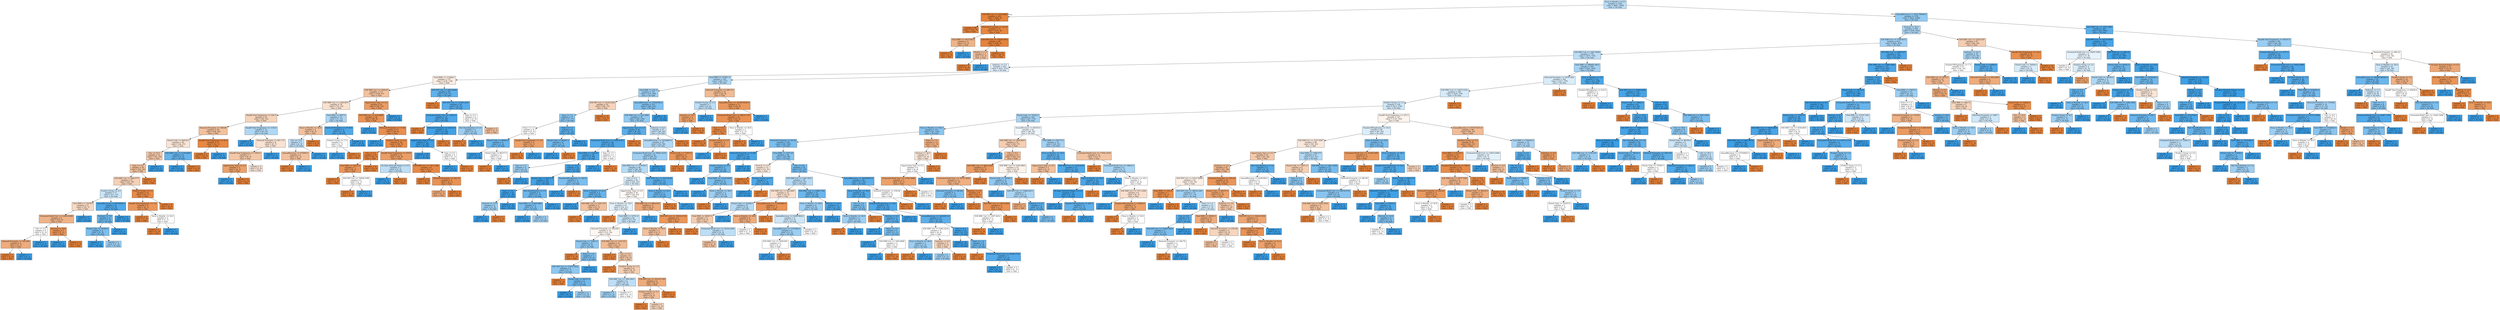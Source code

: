digraph Tree {
node [shape=box, style="filled", color="black"] ;
0 [label="Term in Months <= 0.5\nsamples = 1445\nvalue = [890, 1368]\nclass = No Sale", fillcolor="#399de559"] ;
1 [label="X36 NRR List <= 1318.9668\nsamples = 169\nvalue = [266, 4]\nclass = Sale", fillcolor="#e58139fb"] ;
0 -> 1 [labeldistance=2.5, labelangle=45, headlabel="True"] ;
2 [label="samples = 96\nvalue = [161, 0]\nclass = Sale", fillcolor="#e58139ff"] ;
1 -> 2 ;
3 [label="Network Proximity <= 42.29\nsamples = 73\nvalue = [105, 4]\nclass = Sale", fillcolor="#e58139f5"] ;
1 -> 3 ;
4 [label="Total BRR <= 1912738.0\nsamples = 4\nvalue = [5, 2]\nclass = Sale", fillcolor="#e5813999"] ;
3 -> 4 ;
5 [label="samples = 3\nvalue = [5, 0]\nclass = Sale", fillcolor="#e58139ff"] ;
4 -> 5 ;
6 [label="samples = 1\nvalue = [0, 2]\nclass = No Sale", fillcolor="#399de5ff"] ;
4 -> 6 ;
7 [label="X36 NPV List <= 10326.7832\nsamples = 69\nvalue = [100, 2]\nclass = Sale", fillcolor="#e58139fa"] ;
3 -> 7 ;
8 [label="Market <= 1.5\nsamples = 5\nvalue = [4, 2]\nclass = Sale", fillcolor="#e581397f"] ;
7 -> 8 ;
9 [label="samples = 3\nvalue = [4, 0]\nclass = Sale", fillcolor="#e58139ff"] ;
8 -> 9 ;
10 [label="samples = 2\nvalue = [0, 2]\nclass = No Sale", fillcolor="#399de5ff"] ;
8 -> 10 ;
11 [label="samples = 64\nvalue = [96, 0]\nclass = Sale", fillcolor="#e58139ff"] ;
7 -> 11 ;
12 [label="AnnualRevenue <= 5047758848.0\nsamples = 1276\nvalue = [624, 1364]\nclass = No Sale", fillcolor="#399de58a"] ;
0 -> 12 [labeldistance=2.5, labelangle=-45, headlabel="False"] ;
13 [label="Vertical <= 32.5\nsamples = 979\nvalue = [559, 958]\nclass = No Sale", fillcolor="#399de56a"] ;
12 -> 13 ;
14 [label="X36 NRR List <= 3746.6272\nsamples = 912\nvalue = [495, 919]\nclass = No Sale", fillcolor="#399de576"] ;
13 -> 14 ;
15 [label="X36 MRC List <= 1847.6589\nsamples = 776\nvalue = [473, 718]\nclass = No Sale", fillcolor="#399de557"] ;
14 -> 15 ;
16 [label="Industry <= 2.5\nsamples = 322\nvalue = [232, 275]\nclass = No Sale", fillcolor="#399de528"] ;
15 -> 16 ;
17 [label="Total BRR <= 115446.5\nsamples = 157\nvalue = [138, 118]\nclass = Sale", fillcolor="#e5813925"] ;
16 -> 17 ;
18 [label="X36 MRC List <= 1449.45\nsamples = 117\nvalue = [128, 67]\nclass = Sale", fillcolor="#e581397a"] ;
17 -> 18 ;
19 [label="X36 MRC List <= 1340.0671\nsamples = 76\nvalue = [72, 55]\nclass = Sale", fillcolor="#e581393c"] ;
18 -> 19 ;
20 [label="DandB Total Employees <= 343.5\nsamples = 63\nvalue = [65, 43]\nclass = Sale", fillcolor="#e5813956"] ;
19 -> 20 ;
21 [label="Network Proximity <= 598.98\nsamples = 50\nvalue = [56, 28]\nclass = Sale", fillcolor="#e581397f"] ;
20 -> 21 ;
22 [label="Postal Code <= 80018.0\nsamples = 40\nvalue = [34, 27]\nclass = Sale", fillcolor="#e5813934"] ;
21 -> 22 ;
23 [label="City <= 63.5\nsamples = 31\nvalue = [32, 18]\nclass = Sale", fillcolor="#e5813970"] ;
22 -> 23 ;
24 [label="Type <= 3.0\nsamples = 30\nvalue = [32, 16]\nclass = Sale", fillcolor="#e581397f"] ;
23 -> 24 ;
25 [label="X36 MRC List <= 808.5775\nsamples = 27\nvalue = [25, 16]\nclass = Sale", fillcolor="#e581395c"] ;
24 -> 25 ;
26 [label="Product Group <= 2.5\nsamples = 17\nvalue = [11, 15]\nclass = No Sale", fillcolor="#399de544"] ;
25 -> 26 ;
27 [label="Total BRR <= 15479.0\nsamples = 11\nvalue = [10, 7]\nclass = Sale", fillcolor="#e581394d"] ;
26 -> 27 ;
28 [label="Estimated Build Cost <= 22654.0996\nsamples = 9\nvalue = [10, 4]\nclass = Sale", fillcolor="#e5813999"] ;
27 -> 28 ;
29 [label="City <= 2.5\nsamples = 4\nvalue = [3, 3]\nclass = Sale", fillcolor="#e5813900"] ;
28 -> 29 ;
30 [label="Network Proximity <= 181.895\nsamples = 2\nvalue = [3, 1]\nclass = Sale", fillcolor="#e58139aa"] ;
29 -> 30 ;
31 [label="samples = 1\nvalue = [3, 0]\nclass = Sale", fillcolor="#e58139ff"] ;
30 -> 31 ;
32 [label="samples = 1\nvalue = [0, 1]\nclass = No Sale", fillcolor="#399de5ff"] ;
30 -> 32 ;
33 [label="samples = 2\nvalue = [0, 2]\nclass = No Sale", fillcolor="#399de5ff"] ;
29 -> 33 ;
34 [label="Vertical <= 10.0\nsamples = 5\nvalue = [7, 1]\nclass = Sale", fillcolor="#e58139db"] ;
28 -> 34 ;
35 [label="samples = 1\nvalue = [0, 1]\nclass = No Sale", fillcolor="#399de5ff"] ;
34 -> 35 ;
36 [label="samples = 4\nvalue = [7, 0]\nclass = Sale", fillcolor="#e58139ff"] ;
34 -> 36 ;
37 [label="samples = 2\nvalue = [0, 3]\nclass = No Sale", fillcolor="#399de5ff"] ;
27 -> 37 ;
38 [label="AnnualRevenue <= 69150000.0\nsamples = 6\nvalue = [1, 8]\nclass = No Sale", fillcolor="#399de5df"] ;
26 -> 38 ;
39 [label="Vertical <= 7.0\nsamples = 4\nvalue = [1, 4]\nclass = No Sale", fillcolor="#399de5bf"] ;
38 -> 39 ;
40 [label="Postal Code <= 52763.5\nsamples = 3\nvalue = [1, 3]\nclass = No Sale", fillcolor="#399de5aa"] ;
39 -> 40 ;
41 [label="samples = 1\nvalue = [0, 1]\nclass = No Sale", fillcolor="#399de5ff"] ;
40 -> 41 ;
42 [label="samples = 2\nvalue = [1, 2]\nclass = No Sale", fillcolor="#399de57f"] ;
40 -> 42 ;
43 [label="samples = 1\nvalue = [0, 1]\nclass = No Sale", fillcolor="#399de5ff"] ;
39 -> 43 ;
44 [label="samples = 2\nvalue = [0, 4]\nclass = No Sale", fillcolor="#399de5ff"] ;
38 -> 44 ;
45 [label="Product Group <= 1.5\nsamples = 10\nvalue = [14, 1]\nclass = Sale", fillcolor="#e58139ed"] ;
25 -> 45 ;
46 [label="DandB Total Employees <= 5.0\nsamples = 6\nvalue = [6, 1]\nclass = Sale", fillcolor="#e58139d4"] ;
45 -> 46 ;
47 [label="samples = 4\nvalue = [5, 0]\nclass = Sale", fillcolor="#e58139ff"] ;
46 -> 47 ;
48 [label="Term in Months <= 18.0\nsamples = 2\nvalue = [1, 1]\nclass = Sale", fillcolor="#e5813900"] ;
46 -> 48 ;
49 [label="samples = 1\nvalue = [1, 0]\nclass = Sale", fillcolor="#e58139ff"] ;
48 -> 49 ;
50 [label="samples = 1\nvalue = [0, 1]\nclass = No Sale", fillcolor="#399de5ff"] ;
48 -> 50 ;
51 [label="samples = 4\nvalue = [8, 0]\nclass = Sale", fillcolor="#e58139ff"] ;
45 -> 51 ;
52 [label="samples = 3\nvalue = [7, 0]\nclass = Sale", fillcolor="#e58139ff"] ;
24 -> 52 ;
53 [label="samples = 1\nvalue = [0, 2]\nclass = No Sale", fillcolor="#399de5ff"] ;
23 -> 53 ;
54 [label="X36 MRC List <= 1100.8093\nsamples = 9\nvalue = [2, 9]\nclass = No Sale", fillcolor="#399de5c6"] ;
22 -> 54 ;
55 [label="samples = 7\nvalue = [0, 9]\nclass = No Sale", fillcolor="#399de5ff"] ;
54 -> 55 ;
56 [label="samples = 2\nvalue = [2, 0]\nclass = Sale", fillcolor="#e58139ff"] ;
54 -> 56 ;
57 [label="DandB Total Employees <= 61.0\nsamples = 10\nvalue = [22, 1]\nclass = Sale", fillcolor="#e58139f3"] ;
21 -> 57 ;
58 [label="samples = 9\nvalue = [22, 0]\nclass = Sale", fillcolor="#e58139ff"] ;
57 -> 58 ;
59 [label="samples = 1\nvalue = [0, 1]\nclass = No Sale", fillcolor="#399de5ff"] ;
57 -> 59 ;
60 [label="DandB Total Employees <= 1150.0\nsamples = 13\nvalue = [9, 15]\nclass = No Sale", fillcolor="#399de566"] ;
20 -> 60 ;
61 [label="samples = 5\nvalue = [0, 8]\nclass = No Sale", fillcolor="#399de5ff"] ;
60 -> 61 ;
62 [label="Network Proximity <= 647.175\nsamples = 8\nvalue = [9, 7]\nclass = Sale", fillcolor="#e5813939"] ;
60 -> 62 ;
63 [label="DandB Total Employees <= 1650.0\nsamples = 7\nvalue = [9, 5]\nclass = Sale", fillcolor="#e5813971"] ;
62 -> 63 ;
64 [label="Opportunity Type <= 0.5\nsamples = 3\nvalue = [4, 1]\nclass = Sale", fillcolor="#e58139bf"] ;
63 -> 64 ;
65 [label="samples = 1\nvalue = [0, 1]\nclass = No Sale", fillcolor="#399de5ff"] ;
64 -> 65 ;
66 [label="samples = 2\nvalue = [4, 0]\nclass = Sale", fillcolor="#e58139ff"] ;
64 -> 66 ;
67 [label="samples = 4\nvalue = [5, 4]\nclass = Sale", fillcolor="#e5813933"] ;
63 -> 67 ;
68 [label="samples = 1\nvalue = [0, 2]\nclass = No Sale", fillcolor="#399de5ff"] ;
62 -> 68 ;
69 [label="Total BRR <= 4937.0\nsamples = 13\nvalue = [7, 12]\nclass = No Sale", fillcolor="#399de56a"] ;
19 -> 69 ;
70 [label="Term in Months <= 30.0\nsamples = 5\nvalue = [6, 3]\nclass = Sale", fillcolor="#e581397f"] ;
69 -> 70 ;
71 [label="City <= 10.5\nsamples = 3\nvalue = [2, 3]\nclass = No Sale", fillcolor="#399de555"] ;
70 -> 71 ;
72 [label="AnnualRevenue <= 875900.0\nsamples = 2\nvalue = [2, 1]\nclass = Sale", fillcolor="#e581397f"] ;
71 -> 72 ;
73 [label="samples = 1\nvalue = [2, 0]\nclass = Sale", fillcolor="#e58139ff"] ;
72 -> 73 ;
74 [label="samples = 1\nvalue = [0, 1]\nclass = No Sale", fillcolor="#399de5ff"] ;
72 -> 74 ;
75 [label="samples = 1\nvalue = [0, 2]\nclass = No Sale", fillcolor="#399de5ff"] ;
71 -> 75 ;
76 [label="samples = 2\nvalue = [4, 0]\nclass = Sale", fillcolor="#e58139ff"] ;
70 -> 76 ;
77 [label="Network Proximity <= 47.835\nsamples = 8\nvalue = [1, 9]\nclass = No Sale", fillcolor="#399de5e3"] ;
69 -> 77 ;
78 [label="Product Group <= 1.5\nsamples = 2\nvalue = [1, 1]\nclass = Sale", fillcolor="#e5813900"] ;
77 -> 78 ;
79 [label="samples = 1\nvalue = [0, 1]\nclass = No Sale", fillcolor="#399de5ff"] ;
78 -> 79 ;
80 [label="samples = 1\nvalue = [1, 0]\nclass = Sale", fillcolor="#e58139ff"] ;
78 -> 80 ;
81 [label="samples = 6\nvalue = [0, 8]\nclass = No Sale", fillcolor="#399de5ff"] ;
77 -> 81 ;
82 [label="Opportunity Type <= 0.5\nsamples = 41\nvalue = [56, 12]\nclass = Sale", fillcolor="#e58139c8"] ;
18 -> 82 ;
83 [label="X36 NRR List <= 918.9999\nsamples = 39\nvalue = [56, 8]\nclass = Sale", fillcolor="#e58139db"] ;
82 -> 83 ;
84 [label="samples = 2\nvalue = [0, 2]\nclass = No Sale", fillcolor="#399de5ff"] ;
83 -> 84 ;
85 [label="Network Proximity <= 17.09\nsamples = 37\nvalue = [56, 6]\nclass = Sale", fillcolor="#e58139e4"] ;
83 -> 85 ;
86 [label="samples = 1\nvalue = [0, 1]\nclass = No Sale", fillcolor="#399de5ff"] ;
85 -> 86 ;
87 [label="Product Group <= 2.5\nsamples = 36\nvalue = [56, 5]\nclass = Sale", fillcolor="#e58139e8"] ;
85 -> 87 ;
88 [label="City <= 4.5\nsamples = 25\nvalue = [38, 1]\nclass = Sale", fillcolor="#e58139f8"] ;
87 -> 88 ;
89 [label="Total BRR <= 54521.0\nsamples = 7\nvalue = [6, 1]\nclass = Sale", fillcolor="#e58139d4"] ;
88 -> 89 ;
90 [label="samples = 5\nvalue = [5, 0]\nclass = Sale", fillcolor="#e58139ff"] ;
89 -> 90 ;
91 [label="X36 NPV List <= 33838.3398\nsamples = 2\nvalue = [1, 1]\nclass = Sale", fillcolor="#e5813900"] ;
89 -> 91 ;
92 [label="samples = 1\nvalue = [1, 0]\nclass = Sale", fillcolor="#e58139ff"] ;
91 -> 92 ;
93 [label="samples = 1\nvalue = [0, 1]\nclass = No Sale", fillcolor="#399de5ff"] ;
91 -> 93 ;
94 [label="samples = 18\nvalue = [32, 0]\nclass = Sale", fillcolor="#e58139ff"] ;
88 -> 94 ;
95 [label="DandB Total Employees <= 978.0\nsamples = 11\nvalue = [18, 4]\nclass = Sale", fillcolor="#e58139c6"] ;
87 -> 95 ;
96 [label="On Zayo Network Status <= 0.5\nsamples = 2\nvalue = [2, 3]\nclass = No Sale", fillcolor="#399de555"] ;
95 -> 96 ;
97 [label="samples = 1\nvalue = [0, 3]\nclass = No Sale", fillcolor="#399de5ff"] ;
96 -> 97 ;
98 [label="samples = 1\nvalue = [2, 0]\nclass = Sale", fillcolor="#e58139ff"] ;
96 -> 98 ;
99 [label="X36 NRR List <= 1317.1428\nsamples = 9\nvalue = [16, 1]\nclass = Sale", fillcolor="#e58139ef"] ;
95 -> 99 ;
100 [label="samples = 4\nvalue = [8, 0]\nclass = Sale", fillcolor="#e58139ff"] ;
99 -> 100 ;
101 [label="Network Proximity <= 201.35\nsamples = 5\nvalue = [8, 1]\nclass = Sale", fillcolor="#e58139df"] ;
99 -> 101 ;
102 [label="samples = 2\nvalue = [3, 1]\nclass = Sale", fillcolor="#e58139aa"] ;
101 -> 102 ;
103 [label="samples = 3\nvalue = [5, 0]\nclass = Sale", fillcolor="#e58139ff"] ;
101 -> 103 ;
104 [label="samples = 2\nvalue = [0, 4]\nclass = No Sale", fillcolor="#399de5ff"] ;
82 -> 104 ;
105 [label="X36 NPV List <= 2623.4846\nsamples = 40\nvalue = [10, 51]\nclass = No Sale", fillcolor="#399de5cd"] ;
17 -> 105 ;
106 [label="samples = 1\nvalue = [2, 0]\nclass = Sale", fillcolor="#e58139ff"] ;
105 -> 106 ;
107 [label="X36 NPV List <= 27505.2227\nsamples = 39\nvalue = [8, 51]\nclass = No Sale", fillcolor="#399de5d7"] ;
105 -> 107 ;
108 [label="Estimated Build Cost <= 12403.0\nsamples = 35\nvalue = [5, 48]\nclass = No Sale", fillcolor="#399de5e4"] ;
107 -> 108 ;
109 [label="samples = 2\nvalue = [3, 0]\nclass = Sale", fillcolor="#e58139ff"] ;
108 -> 109 ;
110 [label="Network Proximity <= 2424.23\nsamples = 33\nvalue = [2, 48]\nclass = No Sale", fillcolor="#399de5f4"] ;
108 -> 110 ;
111 [label="Opportunity Type <= 0.5\nsamples = 32\nvalue = [1, 48]\nclass = No Sale", fillcolor="#399de5fa"] ;
110 -> 111 ;
112 [label="samples = 30\nvalue = [0, 47]\nclass = No Sale", fillcolor="#399de5ff"] ;
111 -> 112 ;
113 [label="Type <= 0.5\nsamples = 2\nvalue = [1, 1]\nclass = Sale", fillcolor="#e5813900"] ;
111 -> 113 ;
114 [label="samples = 1\nvalue = [0, 1]\nclass = No Sale", fillcolor="#399de5ff"] ;
113 -> 114 ;
115 [label="samples = 1\nvalue = [1, 0]\nclass = Sale", fillcolor="#e58139ff"] ;
113 -> 115 ;
116 [label="samples = 1\nvalue = [1, 0]\nclass = Sale", fillcolor="#e58139ff"] ;
110 -> 116 ;
117 [label="Type <= 0.5\nsamples = 4\nvalue = [3, 3]\nclass = Sale", fillcolor="#e5813900"] ;
107 -> 117 ;
118 [label="Net Classification <= 1.0\nsamples = 2\nvalue = [1, 2]\nclass = No Sale", fillcolor="#399de57f"] ;
117 -> 118 ;
119 [label="samples = 1\nvalue = [1, 0]\nclass = Sale", fillcolor="#e58139ff"] ;
118 -> 119 ;
120 [label="samples = 1\nvalue = [0, 2]\nclass = No Sale", fillcolor="#399de5ff"] ;
118 -> 120 ;
121 [label="samples = 2\nvalue = [2, 1]\nclass = Sale", fillcolor="#e581397f"] ;
117 -> 121 ;
122 [label="Total BRR <= 155811.5\nsamples = 165\nvalue = [94, 157]\nclass = No Sale", fillcolor="#399de566"] ;
16 -> 122 ;
123 [label="Total BRR <= 241.0\nsamples = 147\nvalue = [74, 148]\nclass = No Sale", fillcolor="#399de57f"] ;
122 -> 123 ;
124 [label="X36 NPV List <= 8119.2324\nsamples = 32\nvalue = [26, 17]\nclass = Sale", fillcolor="#e5813958"] ;
123 -> 124 ;
125 [label="Type <= 1.5\nsamples = 17\nvalue = [7, 17]\nclass = No Sale", fillcolor="#399de596"] ;
124 -> 125 ;
126 [label="State <= 1.5\nsamples = 9\nvalue = [5, 5]\nclass = Sale", fillcolor="#e5813900"] ;
125 -> 126 ;
127 [label="Postal Code <= 80063.0\nsamples = 5\nvalue = [1, 4]\nclass = No Sale", fillcolor="#399de5bf"] ;
126 -> 127 ;
128 [label="samples = 3\nvalue = [0, 3]\nclass = No Sale", fillcolor="#399de5ff"] ;
127 -> 128 ;
129 [label="Postal Code <= 80157.0\nsamples = 2\nvalue = [1, 1]\nclass = Sale", fillcolor="#e5813900"] ;
127 -> 129 ;
130 [label="samples = 1\nvalue = [1, 0]\nclass = Sale", fillcolor="#e58139ff"] ;
129 -> 130 ;
131 [label="samples = 1\nvalue = [0, 1]\nclass = No Sale", fillcolor="#399de5ff"] ;
129 -> 131 ;
132 [label="DandB Total Employees <= 3.0\nsamples = 4\nvalue = [4, 1]\nclass = Sale", fillcolor="#e58139bf"] ;
126 -> 132 ;
133 [label="samples = 3\nvalue = [4, 0]\nclass = Sale", fillcolor="#e58139ff"] ;
132 -> 133 ;
134 [label="samples = 1\nvalue = [0, 1]\nclass = No Sale", fillcolor="#399de5ff"] ;
132 -> 134 ;
135 [label="State <= 1.5\nsamples = 8\nvalue = [2, 12]\nclass = No Sale", fillcolor="#399de5d4"] ;
125 -> 135 ;
136 [label="Postal Code <= 80301.5\nsamples = 6\nvalue = [2, 7]\nclass = No Sale", fillcolor="#399de5b6"] ;
135 -> 136 ;
137 [label="samples = 5\nvalue = [0, 7]\nclass = No Sale", fillcolor="#399de5ff"] ;
136 -> 137 ;
138 [label="samples = 1\nvalue = [2, 0]\nclass = Sale", fillcolor="#e58139ff"] ;
136 -> 138 ;
139 [label="samples = 2\nvalue = [0, 5]\nclass = No Sale", fillcolor="#399de5ff"] ;
135 -> 139 ;
140 [label="samples = 15\nvalue = [19, 0]\nclass = Sale", fillcolor="#e58139ff"] ;
124 -> 140 ;
141 [label="AnnualRevenue <= 27929760.0\nsamples = 115\nvalue = [48, 131]\nclass = No Sale", fillcolor="#399de5a2"] ;
123 -> 141 ;
142 [label="X36 NRR List <= 435.3889\nsamples = 97\nvalue = [48, 106]\nclass = No Sale", fillcolor="#399de58c"] ;
141 -> 142 ;
143 [label="Opportunity Type <= 2.5\nsamples = 40\nvalue = [8, 50]\nclass = No Sale", fillcolor="#399de5d6"] ;
142 -> 143 ;
144 [label="Estimated Build Cost <= 158474.875\nsamples = 38\nvalue = [6, 50]\nclass = No Sale", fillcolor="#399de5e0"] ;
143 -> 144 ;
145 [label="Total BRR <= 1224.83\nsamples = 36\nvalue = [5, 49]\nclass = No Sale", fillcolor="#399de5e5"] ;
144 -> 145 ;
146 [label="Type <= 1.5\nsamples = 4\nvalue = [2, 4]\nclass = No Sale", fillcolor="#399de57f"] ;
145 -> 146 ;
147 [label="samples = 1\nvalue = [2, 0]\nclass = Sale", fillcolor="#e58139ff"] ;
146 -> 147 ;
148 [label="samples = 3\nvalue = [0, 4]\nclass = No Sale", fillcolor="#399de5ff"] ;
146 -> 148 ;
149 [label="City <= 15.5\nsamples = 32\nvalue = [3, 45]\nclass = No Sale", fillcolor="#399de5ee"] ;
145 -> 149 ;
150 [label="Postal Code <= 80157.0\nsamples = 29\nvalue = [2, 42]\nclass = No Sale", fillcolor="#399de5f3"] ;
149 -> 150 ;
151 [label="Type <= 0.5\nsamples = 25\nvalue = [1, 38]\nclass = No Sale", fillcolor="#399de5f8"] ;
150 -> 151 ;
152 [label="Vertical <= 12.5\nsamples = 2\nvalue = [1, 2]\nclass = No Sale", fillcolor="#399de57f"] ;
151 -> 152 ;
153 [label="samples = 1\nvalue = [0, 2]\nclass = No Sale", fillcolor="#399de5ff"] ;
152 -> 153 ;
154 [label="samples = 1\nvalue = [1, 0]\nclass = Sale", fillcolor="#e58139ff"] ;
152 -> 154 ;
155 [label="samples = 23\nvalue = [0, 36]\nclass = No Sale", fillcolor="#399de5ff"] ;
151 -> 155 ;
156 [label="Net Classification <= 1.0\nsamples = 4\nvalue = [1, 4]\nclass = No Sale", fillcolor="#399de5bf"] ;
150 -> 156 ;
157 [label="Total BRR <= 22406.6895\nsamples = 3\nvalue = [1, 3]\nclass = No Sale", fillcolor="#399de5aa"] ;
156 -> 157 ;
158 [label="samples = 1\nvalue = [0, 1]\nclass = No Sale", fillcolor="#399de5ff"] ;
157 -> 158 ;
159 [label="samples = 2\nvalue = [1, 2]\nclass = No Sale", fillcolor="#399de57f"] ;
157 -> 159 ;
160 [label="samples = 1\nvalue = [0, 1]\nclass = No Sale", fillcolor="#399de5ff"] ;
156 -> 160 ;
161 [label="NumberOfEmployees <= 425.0\nsamples = 3\nvalue = [1, 3]\nclass = No Sale", fillcolor="#399de5aa"] ;
149 -> 161 ;
162 [label="samples = 2\nvalue = [0, 3]\nclass = No Sale", fillcolor="#399de5ff"] ;
161 -> 162 ;
163 [label="samples = 1\nvalue = [1, 0]\nclass = Sale", fillcolor="#e58139ff"] ;
161 -> 163 ;
164 [label="Type <= 1.5\nsamples = 2\nvalue = [1, 1]\nclass = Sale", fillcolor="#e5813900"] ;
144 -> 164 ;
165 [label="samples = 1\nvalue = [0, 1]\nclass = No Sale", fillcolor="#399de5ff"] ;
164 -> 165 ;
166 [label="samples = 1\nvalue = [1, 0]\nclass = Sale", fillcolor="#e58139ff"] ;
164 -> 166 ;
167 [label="samples = 2\nvalue = [2, 0]\nclass = Sale", fillcolor="#e58139ff"] ;
143 -> 167 ;
168 [label="Industry <= 8.5\nsamples = 57\nvalue = [40, 56]\nclass = No Sale", fillcolor="#399de549"] ;
142 -> 168 ;
169 [label="AnnualRevenue <= 14328965.0\nsamples = 55\nvalue = [34, 56]\nclass = No Sale", fillcolor="#399de564"] ;
168 -> 169 ;
170 [label="Estimated Build Cost <= 30632.5254\nsamples = 52\nvalue = [28, 55]\nclass = No Sale", fillcolor="#399de57d"] ;
169 -> 170 ;
171 [label="X36 NRR List <= 1718.615\nsamples = 46\nvalue = [28, 44]\nclass = No Sale", fillcolor="#399de55d"] ;
170 -> 171 ;
172 [label="City <= 0.5\nsamples = 35\nvalue = [26, 32]\nclass = No Sale", fillcolor="#399de530"] ;
171 -> 172 ;
173 [label="Term in Months <= 32.5\nsamples = 5\nvalue = [2, 9]\nclass = No Sale", fillcolor="#399de5c6"] ;
172 -> 173 ;
174 [label="samples = 2\nvalue = [0, 8]\nclass = No Sale", fillcolor="#399de5ff"] ;
173 -> 174 ;
175 [label="X36 MRC List <= 1367.375\nsamples = 3\nvalue = [2, 1]\nclass = Sale", fillcolor="#e581397f"] ;
173 -> 175 ;
176 [label="samples = 2\nvalue = [2, 0]\nclass = Sale", fillcolor="#e58139ff"] ;
175 -> 176 ;
177 [label="samples = 1\nvalue = [0, 1]\nclass = No Sale", fillcolor="#399de5ff"] ;
175 -> 177 ;
178 [label="Opportunity Type <= 0.5\nsamples = 30\nvalue = [24, 23]\nclass = Sale", fillcolor="#e581390b"] ;
172 -> 178 ;
179 [label="Term in Months <= 18.0\nsamples = 25\nvalue = [18, 21]\nclass = No Sale", fillcolor="#399de524"] ;
178 -> 179 ;
180 [label="samples = 1\nvalue = [3, 0]\nclass = Sale", fillcolor="#e58139ff"] ;
179 -> 180 ;
181 [label="Total BRR <= 10731.0\nsamples = 24\nvalue = [15, 21]\nclass = No Sale", fillcolor="#399de549"] ;
179 -> 181 ;
182 [label="Network Proximity <= 186.835\nsamples = 19\nvalue = [15, 14]\nclass = Sale", fillcolor="#e5813911"] ;
181 -> 182 ;
183 [label="Postal Code <= 75201.5\nsamples = 8\nvalue = [4, 9]\nclass = No Sale", fillcolor="#399de58e"] ;
182 -> 183 ;
184 [label="samples = 1\nvalue = [1, 0]\nclass = Sale", fillcolor="#e58139ff"] ;
183 -> 184 ;
185 [label="State <= 1.5\nsamples = 7\nvalue = [3, 9]\nclass = No Sale", fillcolor="#399de5aa"] ;
183 -> 185 ;
186 [label="X36 NPV List <= 15970.5625\nsamples = 5\nvalue = [3, 7]\nclass = No Sale", fillcolor="#399de592"] ;
185 -> 186 ;
187 [label="samples = 1\nvalue = [1, 0]\nclass = Sale", fillcolor="#e58139ff"] ;
186 -> 187 ;
188 [label="Postal Code <= 80157.0\nsamples = 4\nvalue = [2, 7]\nclass = No Sale", fillcolor="#399de5b6"] ;
186 -> 188 ;
189 [label="samples = 2\nvalue = [0, 3]\nclass = No Sale", fillcolor="#399de5ff"] ;
188 -> 189 ;
190 [label="samples = 2\nvalue = [2, 4]\nclass = No Sale", fillcolor="#399de57f"] ;
188 -> 190 ;
191 [label="samples = 2\nvalue = [0, 2]\nclass = No Sale", fillcolor="#399de5ff"] ;
185 -> 191 ;
192 [label="X36 MRC List <= 1153.252\nsamples = 11\nvalue = [11, 5]\nclass = Sale", fillcolor="#e581398b"] ;
182 -> 192 ;
193 [label="samples = 2\nvalue = [2, 0]\nclass = Sale", fillcolor="#e58139ff"] ;
192 -> 193 ;
194 [label="City <= 3.0\nsamples = 9\nvalue = [9, 5]\nclass = Sale", fillcolor="#e5813971"] ;
192 -> 194 ;
195 [label="samples = 1\nvalue = [1, 0]\nclass = Sale", fillcolor="#e58139ff"] ;
194 -> 195 ;
196 [label="Product Group <= 1.0\nsamples = 8\nvalue = [8, 5]\nclass = Sale", fillcolor="#e5813960"] ;
194 -> 196 ;
197 [label="X36 MRC List <= 1641.6021\nsamples = 4\nvalue = [2, 3]\nclass = No Sale", fillcolor="#399de555"] ;
196 -> 197 ;
198 [label="samples = 2\nvalue = [1, 2]\nclass = No Sale", fillcolor="#399de57f"] ;
197 -> 198 ;
199 [label="samples = 2\nvalue = [1, 1]\nclass = Sale", fillcolor="#e5813900"] ;
197 -> 199 ;
200 [label="X36 NPV List <= 39116.7109\nsamples = 4\nvalue = [6, 2]\nclass = Sale", fillcolor="#e58139aa"] ;
196 -> 200 ;
201 [label="Product Group <= 2.5\nsamples = 3\nvalue = [4, 2]\nclass = Sale", fillcolor="#e581397f"] ;
200 -> 201 ;
202 [label="samples = 1\nvalue = [1, 0]\nclass = Sale", fillcolor="#e58139ff"] ;
201 -> 202 ;
203 [label="samples = 2\nvalue = [3, 2]\nclass = Sale", fillcolor="#e5813955"] ;
201 -> 203 ;
204 [label="samples = 1\nvalue = [2, 0]\nclass = Sale", fillcolor="#e58139ff"] ;
200 -> 204 ;
205 [label="samples = 5\nvalue = [0, 7]\nclass = No Sale", fillcolor="#399de5ff"] ;
181 -> 205 ;
206 [label="X36 NRR List <= 998.8333\nsamples = 5\nvalue = [6, 2]\nclass = Sale", fillcolor="#e58139aa"] ;
178 -> 206 ;
207 [label="samples = 1\nvalue = [0, 1]\nclass = No Sale", fillcolor="#399de5ff"] ;
206 -> 207 ;
208 [label="X36 NPV List <= 39310.2734\nsamples = 4\nvalue = [6, 1]\nclass = Sale", fillcolor="#e58139d4"] ;
206 -> 208 ;
209 [label="Term in Months <= 30.0\nsamples = 2\nvalue = [2, 1]\nclass = Sale", fillcolor="#e581397f"] ;
208 -> 209 ;
210 [label="samples = 1\nvalue = [0, 1]\nclass = No Sale", fillcolor="#399de5ff"] ;
209 -> 210 ;
211 [label="samples = 1\nvalue = [2, 0]\nclass = Sale", fillcolor="#e58139ff"] ;
209 -> 211 ;
212 [label="samples = 2\nvalue = [4, 0]\nclass = Sale", fillcolor="#e58139ff"] ;
208 -> 212 ;
213 [label="X36 NRR List <= 1810.8149\nsamples = 11\nvalue = [2, 12]\nclass = No Sale", fillcolor="#399de5d4"] ;
171 -> 213 ;
214 [label="Term in Months <= 24.0\nsamples = 7\nvalue = [2, 8]\nclass = No Sale", fillcolor="#399de5bf"] ;
213 -> 214 ;
215 [label="samples = 2\nvalue = [2, 0]\nclass = Sale", fillcolor="#e58139ff"] ;
214 -> 215 ;
216 [label="samples = 5\nvalue = [0, 8]\nclass = No Sale", fillcolor="#399de5ff"] ;
214 -> 216 ;
217 [label="samples = 4\nvalue = [0, 4]\nclass = No Sale", fillcolor="#399de5ff"] ;
213 -> 217 ;
218 [label="samples = 6\nvalue = [0, 11]\nclass = No Sale", fillcolor="#399de5ff"] ;
170 -> 218 ;
219 [label="Postal Code <= 77657.0\nsamples = 3\nvalue = [6, 1]\nclass = Sale", fillcolor="#e58139d4"] ;
169 -> 219 ;
220 [label="samples = 2\nvalue = [6, 0]\nclass = Sale", fillcolor="#e58139ff"] ;
219 -> 220 ;
221 [label="samples = 1\nvalue = [0, 1]\nclass = No Sale", fillcolor="#399de5ff"] ;
219 -> 221 ;
222 [label="samples = 2\nvalue = [6, 0]\nclass = Sale", fillcolor="#e58139ff"] ;
168 -> 222 ;
223 [label="samples = 18\nvalue = [0, 25]\nclass = No Sale", fillcolor="#399de5ff"] ;
141 -> 223 ;
224 [label="Network Proximity <= 299.715\nsamples = 18\nvalue = [20, 9]\nclass = Sale", fillcolor="#e581398c"] ;
122 -> 224 ;
225 [label="Product Group <= 1.5\nsamples = 7\nvalue = [4, 6]\nclass = No Sale", fillcolor="#399de555"] ;
224 -> 225 ;
226 [label="Vertical <= 15.5\nsamples = 4\nvalue = [4, 1]\nclass = Sale", fillcolor="#e58139bf"] ;
225 -> 226 ;
227 [label="samples = 1\nvalue = [0, 1]\nclass = No Sale", fillcolor="#399de5ff"] ;
226 -> 227 ;
228 [label="samples = 3\nvalue = [4, 0]\nclass = Sale", fillcolor="#e58139ff"] ;
226 -> 228 ;
229 [label="samples = 3\nvalue = [0, 5]\nclass = No Sale", fillcolor="#399de5ff"] ;
225 -> 229 ;
230 [label="AnnualRevenue <= 3019074560.0\nsamples = 11\nvalue = [16, 3]\nclass = Sale", fillcolor="#e58139cf"] ;
224 -> 230 ;
231 [label="Estimated Build Cost <= 39635.1797\nsamples = 10\nvalue = [16, 2]\nclass = Sale", fillcolor="#e58139df"] ;
230 -> 231 ;
232 [label="Type <= 6.5\nsamples = 8\nvalue = [15, 1]\nclass = Sale", fillcolor="#e58139ee"] ;
231 -> 232 ;
233 [label="samples = 5\nvalue = [10, 0]\nclass = Sale", fillcolor="#e58139ff"] ;
232 -> 233 ;
234 [label="Product Group <= 2.5\nsamples = 3\nvalue = [5, 1]\nclass = Sale", fillcolor="#e58139cc"] ;
232 -> 234 ;
235 [label="samples = 1\nvalue = [0, 1]\nclass = No Sale", fillcolor="#399de5ff"] ;
234 -> 235 ;
236 [label="samples = 2\nvalue = [5, 0]\nclass = Sale", fillcolor="#e58139ff"] ;
234 -> 236 ;
237 [label="Term in Months <= 30.0\nsamples = 2\nvalue = [1, 1]\nclass = Sale", fillcolor="#e5813900"] ;
231 -> 237 ;
238 [label="samples = 1\nvalue = [1, 0]\nclass = Sale", fillcolor="#e58139ff"] ;
237 -> 238 ;
239 [label="samples = 1\nvalue = [0, 1]\nclass = No Sale", fillcolor="#399de5ff"] ;
237 -> 239 ;
240 [label="samples = 1\nvalue = [0, 1]\nclass = No Sale", fillcolor="#399de5ff"] ;
230 -> 240 ;
241 [label="Total BRR <= 486061.0625\nsamples = 454\nvalue = [241, 443]\nclass = No Sale", fillcolor="#399de574"] ;
15 -> 241 ;
242 [label="Network Proximity <= 5070.1851\nsamples = 342\nvalue = [227, 279]\nclass = No Sale", fillcolor="#399de530"] ;
241 -> 242 ;
243 [label="X36 MRC List <= 12457.4102\nsamples = 336\nvalue = [220, 279]\nclass = No Sale", fillcolor="#399de536"] ;
242 -> 243 ;
244 [label="Product Group <= 1.5\nsamples = 330\nvalue = [213, 279]\nclass = No Sale", fillcolor="#399de53c"] ;
243 -> 244 ;
245 [label="Postal Code <= 75220.5\nsamples = 183\nvalue = [97, 174]\nclass = No Sale", fillcolor="#399de571"] ;
244 -> 245 ;
246 [label="Term in Months <= 104.5\nsamples = 121\nvalue = [51, 124]\nclass = No Sale", fillcolor="#399de596"] ;
245 -> 246 ;
247 [label="Network Proximity <= 65.56\nsamples = 109\nvalue = [40, 120]\nclass = No Sale", fillcolor="#399de5aa"] ;
246 -> 247 ;
248 [label="Network Proximity <= 0.295\nsamples = 17\nvalue = [2, 24]\nclass = No Sale", fillcolor="#399de5ea"] ;
247 -> 248 ;
249 [label="Product Group <= 0.5\nsamples = 5\nvalue = [2, 8]\nclass = No Sale", fillcolor="#399de5bf"] ;
248 -> 249 ;
250 [label="samples = 2\nvalue = [0, 2]\nclass = No Sale", fillcolor="#399de5ff"] ;
249 -> 250 ;
251 [label="Total BRR <= 53258.6406\nsamples = 3\nvalue = [2, 6]\nclass = No Sale", fillcolor="#399de5aa"] ;
249 -> 251 ;
252 [label="samples = 1\nvalue = [0, 2]\nclass = No Sale", fillcolor="#399de5ff"] ;
251 -> 252 ;
253 [label="Term in Months <= 48.0\nsamples = 2\nvalue = [2, 4]\nclass = No Sale", fillcolor="#399de57f"] ;
251 -> 253 ;
254 [label="samples = 1\nvalue = [2, 0]\nclass = Sale", fillcolor="#e58139ff"] ;
253 -> 254 ;
255 [label="samples = 1\nvalue = [0, 4]\nclass = No Sale", fillcolor="#399de5ff"] ;
253 -> 255 ;
256 [label="samples = 12\nvalue = [0, 16]\nclass = No Sale", fillcolor="#399de5ff"] ;
248 -> 256 ;
257 [label="Total BRR <= 1037.28\nsamples = 92\nvalue = [38, 96]\nclass = No Sale", fillcolor="#399de59a"] ;
247 -> 257 ;
258 [label="Vertical <= 4.5\nsamples = 13\nvalue = [11, 9]\nclass = Sale", fillcolor="#e581392e"] ;
257 -> 258 ;
259 [label="samples = 6\nvalue = [10, 0]\nclass = Sale", fillcolor="#e58139ff"] ;
258 -> 259 ;
260 [label="Product Group <= 0.5\nsamples = 7\nvalue = [1, 9]\nclass = No Sale", fillcolor="#399de5e3"] ;
258 -> 260 ;
261 [label="samples = 6\nvalue = [0, 9]\nclass = No Sale", fillcolor="#399de5ff"] ;
260 -> 261 ;
262 [label="samples = 1\nvalue = [1, 0]\nclass = Sale", fillcolor="#e58139ff"] ;
260 -> 262 ;
263 [label="City <= 0.5\nsamples = 79\nvalue = [27, 87]\nclass = No Sale", fillcolor="#399de5b0"] ;
257 -> 263 ;
264 [label="X36 NRR List <= 1261.3472\nsamples = 30\nvalue = [16, 25]\nclass = No Sale", fillcolor="#399de55c"] ;
263 -> 264 ;
265 [label="X36 NRR List <= 983.4667\nsamples = 15\nvalue = [12, 9]\nclass = Sale", fillcolor="#e5813940"] ;
264 -> 265 ;
266 [label="Postal Code <= 30308.5\nsamples = 8\nvalue = [5, 8]\nclass = No Sale", fillcolor="#399de560"] ;
265 -> 266 ;
267 [label="Total BRR <= 56527.5\nsamples = 5\nvalue = [5, 3]\nclass = Sale", fillcolor="#e5813966"] ;
266 -> 267 ;
268 [label="samples = 2\nvalue = [3, 0]\nclass = Sale", fillcolor="#e58139ff"] ;
267 -> 268 ;
269 [label="Estimated Build Cost <= 25214.5898\nsamples = 3\nvalue = [2, 3]\nclass = No Sale", fillcolor="#399de555"] ;
267 -> 269 ;
270 [label="samples = 2\nvalue = [2, 1]\nclass = Sale", fillcolor="#e581397f"] ;
269 -> 270 ;
271 [label="samples = 1\nvalue = [0, 2]\nclass = No Sale", fillcolor="#399de5ff"] ;
269 -> 271 ;
272 [label="samples = 3\nvalue = [0, 5]\nclass = No Sale", fillcolor="#399de5ff"] ;
266 -> 272 ;
273 [label="AnnualRevenue <= 177424064.0\nsamples = 7\nvalue = [7, 1]\nclass = Sale", fillcolor="#e58139db"] ;
265 -> 273 ;
274 [label="Term in Months <= 18.0\nsamples = 4\nvalue = [3, 1]\nclass = Sale", fillcolor="#e58139aa"] ;
273 -> 274 ;
275 [label="samples = 2\nvalue = [1, 1]\nclass = Sale", fillcolor="#e5813900"] ;
274 -> 275 ;
276 [label="samples = 2\nvalue = [2, 0]\nclass = Sale", fillcolor="#e58139ff"] ;
274 -> 276 ;
277 [label="samples = 3\nvalue = [4, 0]\nclass = Sale", fillcolor="#e58139ff"] ;
273 -> 277 ;
278 [label="X36 MRC List <= 2386.7742\nsamples = 15\nvalue = [4, 16]\nclass = No Sale", fillcolor="#399de5bf"] ;
264 -> 278 ;
279 [label="Term in Months <= 48.0\nsamples = 6\nvalue = [3, 6]\nclass = No Sale", fillcolor="#399de57f"] ;
278 -> 279 ;
280 [label="AnnualRevenue <= 92097864.0\nsamples = 5\nvalue = [3, 4]\nclass = No Sale", fillcolor="#399de540"] ;
279 -> 280 ;
281 [label="AnnualRevenue <= 1751800.0\nsamples = 3\nvalue = [1, 2]\nclass = No Sale", fillcolor="#399de57f"] ;
280 -> 281 ;
282 [label="X36 MRC List <= 2059.092\nsamples = 2\nvalue = [1, 1]\nclass = Sale", fillcolor="#e5813900"] ;
281 -> 282 ;
283 [label="samples = 1\nvalue = [0, 1]\nclass = No Sale", fillcolor="#399de5ff"] ;
282 -> 283 ;
284 [label="samples = 1\nvalue = [1, 0]\nclass = Sale", fillcolor="#e58139ff"] ;
282 -> 284 ;
285 [label="samples = 1\nvalue = [0, 1]\nclass = No Sale", fillcolor="#399de5ff"] ;
281 -> 285 ;
286 [label="samples = 2\nvalue = [2, 2]\nclass = Sale", fillcolor="#e5813900"] ;
280 -> 286 ;
287 [label="samples = 1\nvalue = [0, 2]\nclass = No Sale", fillcolor="#399de5ff"] ;
279 -> 287 ;
288 [label="Vertical <= 15.0\nsamples = 9\nvalue = [1, 10]\nclass = No Sale", fillcolor="#399de5e6"] ;
278 -> 288 ;
289 [label="samples = 7\nvalue = [0, 8]\nclass = No Sale", fillcolor="#399de5ff"] ;
288 -> 289 ;
290 [label="Term in Months <= 30.0\nsamples = 2\nvalue = [1, 2]\nclass = No Sale", fillcolor="#399de57f"] ;
288 -> 290 ;
291 [label="samples = 1\nvalue = [1, 0]\nclass = Sale", fillcolor="#e58139ff"] ;
290 -> 291 ;
292 [label="samples = 1\nvalue = [0, 2]\nclass = No Sale", fillcolor="#399de5ff"] ;
290 -> 292 ;
293 [label="AnnualRevenue <= 394566976.0\nsamples = 49\nvalue = [11, 62]\nclass = No Sale", fillcolor="#399de5d2"] ;
263 -> 293 ;
294 [label="Term in Months <= 18.0\nsamples = 45\nvalue = [8, 59]\nclass = No Sale", fillcolor="#399de5dc"] ;
293 -> 294 ;
295 [label="City <= 3.0\nsamples = 6\nvalue = [2, 6]\nclass = No Sale", fillcolor="#399de5aa"] ;
294 -> 295 ;
296 [label="samples = 1\nvalue = [1, 0]\nclass = Sale", fillcolor="#e58139ff"] ;
295 -> 296 ;
297 [label="Vertical <= 6.5\nsamples = 5\nvalue = [1, 6]\nclass = No Sale", fillcolor="#399de5d4"] ;
295 -> 297 ;
298 [label="samples = 2\nvalue = [0, 3]\nclass = No Sale", fillcolor="#399de5ff"] ;
297 -> 298 ;
299 [label="State <= 1.0\nsamples = 3\nvalue = [1, 3]\nclass = No Sale", fillcolor="#399de5aa"] ;
297 -> 299 ;
300 [label="samples = 1\nvalue = [0, 2]\nclass = No Sale", fillcolor="#399de5ff"] ;
299 -> 300 ;
301 [label="X36 NRR List <= 1405.0896\nsamples = 2\nvalue = [1, 1]\nclass = Sale", fillcolor="#e5813900"] ;
299 -> 301 ;
302 [label="samples = 1\nvalue = [0, 1]\nclass = No Sale", fillcolor="#399de5ff"] ;
301 -> 302 ;
303 [label="samples = 1\nvalue = [1, 0]\nclass = Sale", fillcolor="#e58139ff"] ;
301 -> 303 ;
304 [label="NumberOfEmployees <= 50.0\nsamples = 39\nvalue = [6, 53]\nclass = No Sale", fillcolor="#399de5e2"] ;
294 -> 304 ;
305 [label="samples = 12\nvalue = [0, 18]\nclass = No Sale", fillcolor="#399de5ff"] ;
304 -> 305 ;
306 [label="AnnualRevenue <= 34436872.0\nsamples = 27\nvalue = [6, 35]\nclass = No Sale", fillcolor="#399de5d3"] ;
304 -> 306 ;
307 [label="X36 MRC List <= 2362.3218\nsamples = 5\nvalue = [4, 4]\nclass = Sale", fillcolor="#e5813900"] ;
306 -> 307 ;
308 [label="Term in Months <= 48.0\nsamples = 2\nvalue = [1, 2]\nclass = No Sale", fillcolor="#399de57f"] ;
307 -> 308 ;
309 [label="samples = 1\nvalue = [1, 0]\nclass = Sale", fillcolor="#e58139ff"] ;
308 -> 309 ;
310 [label="samples = 1\nvalue = [0, 2]\nclass = No Sale", fillcolor="#399de5ff"] ;
308 -> 310 ;
311 [label="Industry <= 4.0\nsamples = 3\nvalue = [3, 2]\nclass = Sale", fillcolor="#e5813955"] ;
307 -> 311 ;
312 [label="samples = 2\nvalue = [1, 2]\nclass = No Sale", fillcolor="#399de57f"] ;
311 -> 312 ;
313 [label="samples = 1\nvalue = [2, 0]\nclass = Sale", fillcolor="#e58139ff"] ;
311 -> 313 ;
314 [label="City <= 8.5\nsamples = 22\nvalue = [2, 31]\nclass = No Sale", fillcolor="#399de5ef"] ;
306 -> 314 ;
315 [label="samples = 14\nvalue = [0, 23]\nclass = No Sale", fillcolor="#399de5ff"] ;
314 -> 315 ;
316 [label="State <= 1.0\nsamples = 8\nvalue = [2, 8]\nclass = No Sale", fillcolor="#399de5bf"] ;
314 -> 316 ;
317 [label="samples = 1\nvalue = [1, 0]\nclass = Sale", fillcolor="#e58139ff"] ;
316 -> 317 ;
318 [label="Estimated Build Cost <= 36269.5742\nsamples = 7\nvalue = [1, 8]\nclass = No Sale", fillcolor="#399de5df"] ;
316 -> 318 ;
319 [label="samples = 5\nvalue = [0, 7]\nclass = No Sale", fillcolor="#399de5ff"] ;
318 -> 319 ;
320 [label="samples = 2\nvalue = [1, 1]\nclass = Sale", fillcolor="#e5813900"] ;
318 -> 320 ;
321 [label="Network Proximity <= 256.96\nsamples = 4\nvalue = [3, 3]\nclass = Sale", fillcolor="#e5813900"] ;
293 -> 321 ;
322 [label="samples = 2\nvalue = [3, 0]\nclass = Sale", fillcolor="#e58139ff"] ;
321 -> 322 ;
323 [label="samples = 2\nvalue = [0, 3]\nclass = No Sale", fillcolor="#399de5ff"] ;
321 -> 323 ;
324 [label="State <= 1.0\nsamples = 12\nvalue = [11, 4]\nclass = Sale", fillcolor="#e58139a2"] ;
246 -> 324 ;
325 [label="Vertical <= 24.5\nsamples = 7\nvalue = [5, 4]\nclass = Sale", fillcolor="#e5813933"] ;
324 -> 325 ;
326 [label="Opportunity Type <= 0.5\nsamples = 6\nvalue = [4, 4]\nclass = Sale", fillcolor="#e5813900"] ;
325 -> 326 ;
327 [label="Estimated Build Cost <= 11361.8496\nsamples = 3\nvalue = [4, 1]\nclass = Sale", fillcolor="#e58139bf"] ;
326 -> 327 ;
328 [label="samples = 1\nvalue = [3, 0]\nclass = Sale", fillcolor="#e58139ff"] ;
327 -> 328 ;
329 [label="samples = 2\nvalue = [1, 1]\nclass = Sale", fillcolor="#e5813900"] ;
327 -> 329 ;
330 [label="samples = 3\nvalue = [0, 3]\nclass = No Sale", fillcolor="#399de5ff"] ;
326 -> 330 ;
331 [label="samples = 1\nvalue = [1, 0]\nclass = Sale", fillcolor="#e58139ff"] ;
325 -> 331 ;
332 [label="samples = 5\nvalue = [6, 0]\nclass = Sale", fillcolor="#e58139ff"] ;
324 -> 332 ;
333 [label="AnnualRevenue <= 69150.0\nsamples = 62\nvalue = [46, 50]\nclass = No Sale", fillcolor="#399de514"] ;
245 -> 333 ;
334 [label="X36 NRR List <= 1004.6833\nsamples = 31\nvalue = [28, 17]\nclass = Sale", fillcolor="#e5813964"] ;
333 -> 334 ;
335 [label="samples = 4\nvalue = [0, 4]\nclass = No Sale", fillcolor="#399de5ff"] ;
334 -> 335 ;
336 [label="City <= 8.5\nsamples = 27\nvalue = [28, 13]\nclass = Sale", fillcolor="#e5813989"] ;
334 -> 336 ;
337 [label="X36 MRC List <= 3843.5029\nsamples = 17\nvalue = [18, 4]\nclass = Sale", fillcolor="#e58139c6"] ;
336 -> 337 ;
338 [label="Estimated Build Cost <= 16747.4492\nsamples = 11\nvalue = [11, 4]\nclass = Sale", fillcolor="#e58139a2"] ;
337 -> 338 ;
339 [label="Network Proximity <= 88.295\nsamples = 3\nvalue = [1, 3]\nclass = No Sale", fillcolor="#399de5aa"] ;
338 -> 339 ;
340 [label="samples = 1\nvalue = [1, 0]\nclass = Sale", fillcolor="#e58139ff"] ;
339 -> 340 ;
341 [label="samples = 2\nvalue = [0, 3]\nclass = No Sale", fillcolor="#399de5ff"] ;
339 -> 341 ;
342 [label="Industry <= 5.5\nsamples = 8\nvalue = [10, 1]\nclass = Sale", fillcolor="#e58139e6"] ;
338 -> 342 ;
343 [label="samples = 3\nvalue = [3, 0]\nclass = Sale", fillcolor="#e58139ff"] ;
342 -> 343 ;
344 [label="X36 MRC List <= 2503.0308\nsamples = 5\nvalue = [7, 1]\nclass = Sale", fillcolor="#e58139db"] ;
342 -> 344 ;
345 [label="X36 MRC List <= 2307.2612\nsamples = 2\nvalue = [1, 1]\nclass = Sale", fillcolor="#e5813900"] ;
344 -> 345 ;
346 [label="samples = 1\nvalue = [1, 0]\nclass = Sale", fillcolor="#e58139ff"] ;
345 -> 346 ;
347 [label="samples = 1\nvalue = [0, 1]\nclass = No Sale", fillcolor="#399de5ff"] ;
345 -> 347 ;
348 [label="samples = 3\nvalue = [6, 0]\nclass = Sale", fillcolor="#e58139ff"] ;
344 -> 348 ;
349 [label="samples = 6\nvalue = [7, 0]\nclass = Sale", fillcolor="#e58139ff"] ;
337 -> 349 ;
350 [label="X36 MRC List <= 2342.9993\nsamples = 10\nvalue = [10, 9]\nclass = Sale", fillcolor="#e5813919"] ;
336 -> 350 ;
351 [label="Postal Code <= 76184.5\nsamples = 8\nvalue = [4, 9]\nclass = No Sale", fillcolor="#399de58e"] ;
350 -> 351 ;
352 [label="samples = 1\nvalue = [0, 2]\nclass = No Sale", fillcolor="#399de5ff"] ;
351 -> 352 ;
353 [label="X36 NPV List <= 33442.6211\nsamples = 7\nvalue = [4, 7]\nclass = No Sale", fillcolor="#399de56d"] ;
351 -> 353 ;
354 [label="samples = 3\nvalue = [3, 1]\nclass = Sale", fillcolor="#e58139aa"] ;
353 -> 354 ;
355 [label="Industry <= 2.5\nsamples = 4\nvalue = [1, 6]\nclass = No Sale", fillcolor="#399de5d4"] ;
353 -> 355 ;
356 [label="samples = 2\nvalue = [0, 3]\nclass = No Sale", fillcolor="#399de5ff"] ;
355 -> 356 ;
357 [label="samples = 2\nvalue = [1, 3]\nclass = No Sale", fillcolor="#399de5aa"] ;
355 -> 357 ;
358 [label="samples = 2\nvalue = [6, 0]\nclass = Sale", fillcolor="#e58139ff"] ;
350 -> 358 ;
359 [label="Total BRR <= 100177.0\nsamples = 31\nvalue = [18, 33]\nclass = No Sale", fillcolor="#399de574"] ;
333 -> 359 ;
360 [label="Term in Months <= 18.0\nsamples = 19\nvalue = [5, 26]\nclass = No Sale", fillcolor="#399de5ce"] ;
359 -> 360 ;
361 [label="Opportunity Type <= 0.5\nsamples = 2\nvalue = [2, 1]\nclass = Sale", fillcolor="#e581397f"] ;
360 -> 361 ;
362 [label="samples = 1\nvalue = [2, 0]\nclass = Sale", fillcolor="#e58139ff"] ;
361 -> 362 ;
363 [label="samples = 1\nvalue = [0, 1]\nclass = No Sale", fillcolor="#399de5ff"] ;
361 -> 363 ;
364 [label="X36 MRC List <= 2158.0164\nsamples = 17\nvalue = [3, 25]\nclass = No Sale", fillcolor="#399de5e0"] ;
360 -> 364 ;
365 [label="samples = 1\nvalue = [1, 0]\nclass = Sale", fillcolor="#e58139ff"] ;
364 -> 365 ;
366 [label="Term in Months <= 54.0\nsamples = 16\nvalue = [2, 25]\nclass = No Sale", fillcolor="#399de5eb"] ;
364 -> 366 ;
367 [label="On Zayo Network Status <= 0.5\nsamples = 15\nvalue = [1, 25]\nclass = No Sale", fillcolor="#399de5f5"] ;
366 -> 367 ;
368 [label="samples = 12\nvalue = [0, 20]\nclass = No Sale", fillcolor="#399de5ff"] ;
367 -> 368 ;
369 [label="NumberOfEmployees <= 602.5\nsamples = 3\nvalue = [1, 5]\nclass = No Sale", fillcolor="#399de5cc"] ;
367 -> 369 ;
370 [label="samples = 1\nvalue = [1, 0]\nclass = Sale", fillcolor="#e58139ff"] ;
369 -> 370 ;
371 [label="samples = 2\nvalue = [0, 5]\nclass = No Sale", fillcolor="#399de5ff"] ;
369 -> 371 ;
372 [label="samples = 1\nvalue = [1, 0]\nclass = Sale", fillcolor="#e58139ff"] ;
366 -> 372 ;
373 [label="Estimated Build Cost <= 17042.4258\nsamples = 12\nvalue = [13, 7]\nclass = Sale", fillcolor="#e5813976"] ;
359 -> 373 ;
374 [label="samples = 4\nvalue = [9, 0]\nclass = Sale", fillcolor="#e58139ff"] ;
373 -> 374 ;
375 [label="Estimated Build Cost <= 18632.5\nsamples = 8\nvalue = [4, 7]\nclass = No Sale", fillcolor="#399de56d"] ;
373 -> 375 ;
376 [label="samples = 1\nvalue = [0, 3]\nclass = No Sale", fillcolor="#399de5ff"] ;
375 -> 376 ;
377 [label="Term in Months <= 18.0\nsamples = 7\nvalue = [4, 4]\nclass = Sale", fillcolor="#e5813900"] ;
375 -> 377 ;
378 [label="samples = 1\nvalue = [0, 1]\nclass = No Sale", fillcolor="#399de5ff"] ;
377 -> 378 ;
379 [label="X36 NRR List <= 1271.2308\nsamples = 6\nvalue = [4, 3]\nclass = Sale", fillcolor="#e5813940"] ;
377 -> 379 ;
380 [label="samples = 2\nvalue = [0, 2]\nclass = No Sale", fillcolor="#399de5ff"] ;
379 -> 380 ;
381 [label="NumberOfEmployees <= 25000.0\nsamples = 4\nvalue = [4, 1]\nclass = Sale", fillcolor="#e58139bf"] ;
379 -> 381 ;
382 [label="samples = 2\nvalue = [3, 0]\nclass = Sale", fillcolor="#e58139ff"] ;
381 -> 382 ;
383 [label="Term in Months <= 30.0\nsamples = 2\nvalue = [1, 1]\nclass = Sale", fillcolor="#e5813900"] ;
381 -> 383 ;
384 [label="samples = 1\nvalue = [1, 0]\nclass = Sale", fillcolor="#e58139ff"] ;
383 -> 384 ;
385 [label="samples = 1\nvalue = [0, 1]\nclass = No Sale", fillcolor="#399de5ff"] ;
383 -> 385 ;
386 [label="DandB Total Employees <= 231.5\nsamples = 147\nvalue = [116, 105]\nclass = Sale", fillcolor="#e5813918"] ;
244 -> 386 ;
387 [label="NumberOfEmployees <= 10.0\nsamples = 98\nvalue = [67, 82]\nclass = No Sale", fillcolor="#399de52f"] ;
386 -> 387 ;
388 [label="X36 NRR List <= 2337.9287\nsamples = 68\nvalue = [55, 45]\nclass = Sale", fillcolor="#e581392e"] ;
387 -> 388 ;
389 [label="Opportunity Type <= 0.5\nsamples = 45\nvalue = [42, 24]\nclass = Sale", fillcolor="#e581396d"] ;
388 -> 389 ;
390 [label="Industry <= 2.5\nsamples = 41\nvalue = [41, 18]\nclass = Sale", fillcolor="#e581398f"] ;
389 -> 390 ;
391 [label="X36 NPV List <= 32311.8086\nsamples = 22\nvalue = [16, 14]\nclass = Sale", fillcolor="#e5813920"] ;
390 -> 391 ;
392 [label="Total BRR <= 276.22\nsamples = 7\nvalue = [9, 1]\nclass = Sale", fillcolor="#e58139e3"] ;
391 -> 392 ;
393 [label="samples = 1\nvalue = [0, 1]\nclass = No Sale", fillcolor="#399de5ff"] ;
392 -> 393 ;
394 [label="samples = 6\nvalue = [9, 0]\nclass = Sale", fillcolor="#e58139ff"] ;
392 -> 394 ;
395 [label="X36 NPV List <= 39016.3281\nsamples = 15\nvalue = [7, 13]\nclass = No Sale", fillcolor="#399de576"] ;
391 -> 395 ;
396 [label="samples = 3\nvalue = [0, 4]\nclass = No Sale", fillcolor="#399de5ff"] ;
395 -> 396 ;
397 [label="State <= 1.5\nsamples = 12\nvalue = [7, 9]\nclass = No Sale", fillcolor="#399de539"] ;
395 -> 397 ;
398 [label="City <= 8.0\nsamples = 6\nvalue = [1, 7]\nclass = No Sale", fillcolor="#399de5db"] ;
397 -> 398 ;
399 [label="X36 NPV List <= 55503.5859\nsamples = 3\nvalue = [1, 3]\nclass = No Sale", fillcolor="#399de5aa"] ;
398 -> 399 ;
400 [label="samples = 1\nvalue = [0, 2]\nclass = No Sale", fillcolor="#399de5ff"] ;
399 -> 400 ;
401 [label="Network Proximity <= 194.79\nsamples = 2\nvalue = [1, 1]\nclass = Sale", fillcolor="#e5813900"] ;
399 -> 401 ;
402 [label="samples = 1\nvalue = [1, 0]\nclass = Sale", fillcolor="#e58139ff"] ;
401 -> 402 ;
403 [label="samples = 1\nvalue = [0, 1]\nclass = No Sale", fillcolor="#399de5ff"] ;
401 -> 403 ;
404 [label="samples = 3\nvalue = [0, 4]\nclass = No Sale", fillcolor="#399de5ff"] ;
398 -> 404 ;
405 [label="Total BRR <= 60501.5\nsamples = 6\nvalue = [6, 2]\nclass = Sale", fillcolor="#e58139aa"] ;
397 -> 405 ;
406 [label="samples = 2\nvalue = [3, 0]\nclass = Sale", fillcolor="#e58139ff"] ;
405 -> 406 ;
407 [label="Network Proximity <= 270.38\nsamples = 4\nvalue = [3, 2]\nclass = Sale", fillcolor="#e5813955"] ;
405 -> 407 ;
408 [label="samples = 2\nvalue = [2, 1]\nclass = Sale", fillcolor="#e581397f"] ;
407 -> 408 ;
409 [label="samples = 2\nvalue = [1, 1]\nclass = Sale", fillcolor="#e5813900"] ;
407 -> 409 ;
410 [label="Network Proximity <= 297.46\nsamples = 19\nvalue = [25, 4]\nclass = Sale", fillcolor="#e58139d6"] ;
390 -> 410 ;
411 [label="Postal Code <= 80157.0\nsamples = 12\nvalue = [15, 4]\nclass = Sale", fillcolor="#e58139bb"] ;
410 -> 411 ;
412 [label="Industry <= 7.0\nsamples = 7\nvalue = [7, 4]\nclass = Sale", fillcolor="#e581396d"] ;
411 -> 412 ;
413 [label="samples = 2\nvalue = [0, 2]\nclass = No Sale", fillcolor="#399de5ff"] ;
412 -> 413 ;
414 [label="X36 NPV List <= 52919.3359\nsamples = 5\nvalue = [7, 2]\nclass = Sale", fillcolor="#e58139b6"] ;
412 -> 414 ;
415 [label="Postal Code <= 77657.0\nsamples = 4\nvalue = [7, 1]\nclass = Sale", fillcolor="#e58139db"] ;
414 -> 415 ;
416 [label="samples = 2\nvalue = [3, 0]\nclass = Sale", fillcolor="#e58139ff"] ;
415 -> 416 ;
417 [label="Term in Months <= 31.0\nsamples = 2\nvalue = [4, 1]\nclass = Sale", fillcolor="#e58139bf"] ;
415 -> 417 ;
418 [label="samples = 1\nvalue = [0, 1]\nclass = No Sale", fillcolor="#399de5ff"] ;
417 -> 418 ;
419 [label="samples = 1\nvalue = [4, 0]\nclass = Sale", fillcolor="#e58139ff"] ;
417 -> 419 ;
420 [label="samples = 1\nvalue = [0, 1]\nclass = No Sale", fillcolor="#399de5ff"] ;
414 -> 420 ;
421 [label="samples = 5\nvalue = [8, 0]\nclass = Sale", fillcolor="#e58139ff"] ;
411 -> 421 ;
422 [label="samples = 7\nvalue = [10, 0]\nclass = Sale", fillcolor="#e58139ff"] ;
410 -> 422 ;
423 [label="Net Classification <= 1.0\nsamples = 4\nvalue = [1, 6]\nclass = No Sale", fillcolor="#399de5d4"] ;
389 -> 423 ;
424 [label="AnnualRevenue <= 6334259.0\nsamples = 2\nvalue = [1, 1]\nclass = Sale", fillcolor="#e5813900"] ;
423 -> 424 ;
425 [label="samples = 1\nvalue = [1, 0]\nclass = Sale", fillcolor="#e58139ff"] ;
424 -> 425 ;
426 [label="samples = 1\nvalue = [0, 1]\nclass = No Sale", fillcolor="#399de5ff"] ;
424 -> 426 ;
427 [label="samples = 2\nvalue = [0, 5]\nclass = No Sale", fillcolor="#399de5ff"] ;
423 -> 427 ;
428 [label="Total BRR <= 1608.575\nsamples = 23\nvalue = [13, 21]\nclass = No Sale", fillcolor="#399de561"] ;
388 -> 428 ;
429 [label="Postal Code <= 75071.5\nsamples = 8\nvalue = [8, 5]\nclass = Sale", fillcolor="#e5813960"] ;
428 -> 429 ;
430 [label="Type <= 5.5\nsamples = 3\nvalue = [2, 5]\nclass = No Sale", fillcolor="#399de599"] ;
429 -> 430 ;
431 [label="samples = 1\nvalue = [2, 0]\nclass = Sale", fillcolor="#e58139ff"] ;
430 -> 431 ;
432 [label="samples = 2\nvalue = [0, 5]\nclass = No Sale", fillcolor="#399de5ff"] ;
430 -> 432 ;
433 [label="samples = 5\nvalue = [6, 0]\nclass = Sale", fillcolor="#e58139ff"] ;
429 -> 433 ;
434 [label="X36 MRC List <= 3611.0205\nsamples = 15\nvalue = [5, 16]\nclass = No Sale", fillcolor="#399de5af"] ;
428 -> 434 ;
435 [label="samples = 7\nvalue = [0, 11]\nclass = No Sale", fillcolor="#399de5ff"] ;
434 -> 435 ;
436 [label="Network Proximity <= 540.08\nsamples = 8\nvalue = [5, 5]\nclass = Sale", fillcolor="#e5813900"] ;
434 -> 436 ;
437 [label="Estimated Build Cost <= 14878.0752\nsamples = 6\nvalue = [2, 5]\nclass = No Sale", fillcolor="#399de599"] ;
436 -> 437 ;
438 [label="X36 MRC List <= 5592.3052\nsamples = 3\nvalue = [2, 1]\nclass = Sale", fillcolor="#e581397f"] ;
437 -> 438 ;
439 [label="samples = 1\nvalue = [1, 0]\nclass = Sale", fillcolor="#e58139ff"] ;
438 -> 439 ;
440 [label="samples = 2\nvalue = [1, 1]\nclass = Sale", fillcolor="#e5813900"] ;
438 -> 440 ;
441 [label="samples = 3\nvalue = [0, 4]\nclass = No Sale", fillcolor="#399de5ff"] ;
437 -> 441 ;
442 [label="samples = 2\nvalue = [3, 0]\nclass = Sale", fillcolor="#e58139ff"] ;
436 -> 442 ;
443 [label="Term in Months <= 15.0\nsamples = 30\nvalue = [12, 37]\nclass = No Sale", fillcolor="#399de5ac"] ;
387 -> 443 ;
444 [label="Estimated Build Cost <= 15108.5498\nsamples = 4\nvalue = [5, 1]\nclass = Sale", fillcolor="#e58139cc"] ;
443 -> 444 ;
445 [label="samples = 1\nvalue = [0, 1]\nclass = No Sale", fillcolor="#399de5ff"] ;
444 -> 445 ;
446 [label="samples = 3\nvalue = [5, 0]\nclass = Sale", fillcolor="#e58139ff"] ;
444 -> 446 ;
447 [label="Term in Months <= 48.0\nsamples = 26\nvalue = [7, 36]\nclass = No Sale", fillcolor="#399de5cd"] ;
443 -> 447 ;
448 [label="DandB Total Employees <= 18.5\nsamples = 24\nvalue = [4, 34]\nclass = No Sale", fillcolor="#399de5e1"] ;
447 -> 448 ;
449 [label="samples = 2\nvalue = [2, 4]\nclass = No Sale", fillcolor="#399de57f"] ;
448 -> 449 ;
450 [label="Postal Code <= 80157.0\nsamples = 22\nvalue = [2, 30]\nclass = No Sale", fillcolor="#399de5ee"] ;
448 -> 450 ;
451 [label="Network Proximity <= 445.205\nsamples = 21\nvalue = [1, 30]\nclass = No Sale", fillcolor="#399de5f6"] ;
450 -> 451 ;
452 [label="samples = 15\nvalue = [0, 21]\nclass = No Sale", fillcolor="#399de5ff"] ;
451 -> 452 ;
453 [label="Total BRR <= 19793.5\nsamples = 6\nvalue = [1, 9]\nclass = No Sale", fillcolor="#399de5e3"] ;
451 -> 453 ;
454 [label="samples = 3\nvalue = [0, 6]\nclass = No Sale", fillcolor="#399de5ff"] ;
453 -> 454 ;
455 [label="Vertical <= 12.0\nsamples = 3\nvalue = [1, 3]\nclass = No Sale", fillcolor="#399de5aa"] ;
453 -> 455 ;
456 [label="samples = 2\nvalue = [1, 1]\nclass = Sale", fillcolor="#e5813900"] ;
455 -> 456 ;
457 [label="samples = 1\nvalue = [0, 2]\nclass = No Sale", fillcolor="#399de5ff"] ;
455 -> 457 ;
458 [label="samples = 1\nvalue = [1, 0]\nclass = Sale", fillcolor="#e58139ff"] ;
450 -> 458 ;
459 [label="samples = 2\nvalue = [3, 2]\nclass = Sale", fillcolor="#e5813955"] ;
447 -> 459 ;
460 [label="AnnualRevenue <= 857873472.0\nsamples = 49\nvalue = [49, 23]\nclass = Sale", fillcolor="#e5813987"] ;
386 -> 460 ;
461 [label="Product Group <= 3.5\nsamples = 35\nvalue = [42, 11]\nclass = Sale", fillcolor="#e58139bc"] ;
460 -> 461 ;
462 [label="Total BRR <= 41519.5\nsamples = 25\nvalue = [36, 4]\nclass = Sale", fillcolor="#e58139e3"] ;
461 -> 462 ;
463 [label="samples = 1\nvalue = [0, 1]\nclass = No Sale", fillcolor="#399de5ff"] ;
462 -> 463 ;
464 [label="NumberOfEmployees <= 509.0\nsamples = 24\nvalue = [36, 3]\nclass = Sale", fillcolor="#e58139ea"] ;
462 -> 464 ;
465 [label="X36 NRR List <= 1977.7166\nsamples = 6\nvalue = [5, 2]\nclass = Sale", fillcolor="#e5813999"] ;
464 -> 465 ;
466 [label="Network Proximity <= 452.43\nsamples = 5\nvalue = [5, 1]\nclass = Sale", fillcolor="#e58139cc"] ;
465 -> 466 ;
467 [label="Term in Months <= 30.0\nsamples = 2\nvalue = [1, 1]\nclass = Sale", fillcolor="#e5813900"] ;
466 -> 467 ;
468 [label="samples = 1\nvalue = [0, 1]\nclass = No Sale", fillcolor="#399de5ff"] ;
467 -> 468 ;
469 [label="samples = 1\nvalue = [1, 0]\nclass = Sale", fillcolor="#e58139ff"] ;
467 -> 469 ;
470 [label="samples = 3\nvalue = [4, 0]\nclass = Sale", fillcolor="#e58139ff"] ;
466 -> 470 ;
471 [label="samples = 1\nvalue = [0, 1]\nclass = No Sale", fillcolor="#399de5ff"] ;
465 -> 471 ;
472 [label="City <= 0.5\nsamples = 18\nvalue = [31, 1]\nclass = Sale", fillcolor="#e58139f7"] ;
464 -> 472 ;
473 [label="Postal Code <= 30310.5\nsamples = 3\nvalue = [3, 1]\nclass = Sale", fillcolor="#e58139aa"] ;
472 -> 473 ;
474 [label="samples = 2\nvalue = [1, 1]\nclass = Sale", fillcolor="#e5813900"] ;
473 -> 474 ;
475 [label="samples = 1\nvalue = [2, 0]\nclass = Sale", fillcolor="#e58139ff"] ;
473 -> 475 ;
476 [label="samples = 15\nvalue = [28, 0]\nclass = Sale", fillcolor="#e58139ff"] ;
472 -> 476 ;
477 [label="Estimated Build Cost <= 23815.8496\nsamples = 10\nvalue = [6, 7]\nclass = No Sale", fillcolor="#399de524"] ;
461 -> 477 ;
478 [label="samples = 3\nvalue = [0, 4]\nclass = No Sale", fillcolor="#399de5ff"] ;
477 -> 478 ;
479 [label="Vertical <= 5.0\nsamples = 7\nvalue = [6, 3]\nclass = Sale", fillcolor="#e581397f"] ;
477 -> 479 ;
480 [label="samples = 3\nvalue = [5, 0]\nclass = Sale", fillcolor="#e58139ff"] ;
479 -> 480 ;
481 [label="Postal Code <= 75668.5\nsamples = 4\nvalue = [1, 3]\nclass = No Sale", fillcolor="#399de5aa"] ;
479 -> 481 ;
482 [label="samples = 3\nvalue = [0, 3]\nclass = No Sale", fillcolor="#399de5ff"] ;
481 -> 482 ;
483 [label="samples = 1\nvalue = [1, 0]\nclass = Sale", fillcolor="#e58139ff"] ;
481 -> 483 ;
484 [label="Total BRR <= 204034.0\nsamples = 14\nvalue = [7, 12]\nclass = No Sale", fillcolor="#399de56a"] ;
460 -> 484 ;
485 [label="Type <= 2.5\nsamples = 10\nvalue = [2, 11]\nclass = No Sale", fillcolor="#399de5d1"] ;
484 -> 485 ;
486 [label="City <= 4.5\nsamples = 9\nvalue = [1, 11]\nclass = No Sale", fillcolor="#399de5e8"] ;
485 -> 486 ;
487 [label="Vertical <= 6.5\nsamples = 4\nvalue = [1, 3]\nclass = No Sale", fillcolor="#399de5aa"] ;
486 -> 487 ;
488 [label="samples = 1\nvalue = [0, 1]\nclass = No Sale", fillcolor="#399de5ff"] ;
487 -> 488 ;
489 [label="Product Group <= 3.0\nsamples = 3\nvalue = [1, 2]\nclass = No Sale", fillcolor="#399de57f"] ;
487 -> 489 ;
490 [label="Postal Code <= 55253.0\nsamples = 2\nvalue = [1, 1]\nclass = Sale", fillcolor="#e5813900"] ;
489 -> 490 ;
491 [label="samples = 1\nvalue = [0, 1]\nclass = No Sale", fillcolor="#399de5ff"] ;
490 -> 491 ;
492 [label="samples = 1\nvalue = [1, 0]\nclass = Sale", fillcolor="#e58139ff"] ;
490 -> 492 ;
493 [label="samples = 1\nvalue = [0, 1]\nclass = No Sale", fillcolor="#399de5ff"] ;
489 -> 493 ;
494 [label="samples = 5\nvalue = [0, 8]\nclass = No Sale", fillcolor="#399de5ff"] ;
486 -> 494 ;
495 [label="samples = 1\nvalue = [1, 0]\nclass = Sale", fillcolor="#e58139ff"] ;
485 -> 495 ;
496 [label="Industry <= 4.0\nsamples = 4\nvalue = [5, 1]\nclass = Sale", fillcolor="#e58139cc"] ;
484 -> 496 ;
497 [label="samples = 2\nvalue = [2, 0]\nclass = Sale", fillcolor="#e58139ff"] ;
496 -> 497 ;
498 [label="samples = 2\nvalue = [3, 1]\nclass = Sale", fillcolor="#e58139aa"] ;
496 -> 498 ;
499 [label="samples = 6\nvalue = [7, 0]\nclass = Sale", fillcolor="#e58139ff"] ;
243 -> 499 ;
500 [label="samples = 6\nvalue = [7, 0]\nclass = Sale", fillcolor="#e58139ff"] ;
242 -> 500 ;
501 [label="Term in Months <= 6.5\nsamples = 112\nvalue = [14, 164]\nclass = No Sale", fillcolor="#399de5e9"] ;
241 -> 501 ;
502 [label="NumberOfEmployees <= 414.0\nsamples = 2\nvalue = [3, 3]\nclass = Sale", fillcolor="#e5813900"] ;
501 -> 502 ;
503 [label="samples = 1\nvalue = [3, 0]\nclass = Sale", fillcolor="#e58139ff"] ;
502 -> 503 ;
504 [label="samples = 1\nvalue = [0, 3]\nclass = No Sale", fillcolor="#399de5ff"] ;
502 -> 504 ;
505 [label="X36 NPV List <= 25296.4492\nsamples = 110\nvalue = [11, 161]\nclass = No Sale", fillcolor="#399de5ee"] ;
501 -> 505 ;
506 [label="Postal Code <= 30043.5\nsamples = 65\nvalue = [10, 90]\nclass = No Sale", fillcolor="#399de5e3"] ;
505 -> 506 ;
507 [label="samples = 1\nvalue = [2, 0]\nclass = Sale", fillcolor="#e58139ff"] ;
506 -> 507 ;
508 [label="City <= 49.5\nsamples = 64\nvalue = [8, 90]\nclass = No Sale", fillcolor="#399de5e8"] ;
506 -> 508 ;
509 [label="X36 NPV List <= 18982.0137\nsamples = 56\nvalue = [5, 83]\nclass = No Sale", fillcolor="#399de5f0"] ;
508 -> 509 ;
510 [label="Term in Months <= 30.0\nsamples = 40\nvalue = [1, 65]\nclass = No Sale", fillcolor="#399de5fb"] ;
509 -> 510 ;
511 [label="X36 NRR List <= 1730.056\nsamples = 2\nvalue = [1, 2]\nclass = No Sale", fillcolor="#399de57f"] ;
510 -> 511 ;
512 [label="samples = 1\nvalue = [0, 2]\nclass = No Sale", fillcolor="#399de5ff"] ;
511 -> 512 ;
513 [label="samples = 1\nvalue = [1, 0]\nclass = Sale", fillcolor="#e58139ff"] ;
511 -> 513 ;
514 [label="samples = 38\nvalue = [0, 63]\nclass = No Sale", fillcolor="#399de5ff"] ;
510 -> 514 ;
515 [label="Net Classification <= 1.0\nsamples = 16\nvalue = [4, 18]\nclass = No Sale", fillcolor="#399de5c6"] ;
509 -> 515 ;
516 [label="Postal Code <= 78232.0\nsamples = 7\nvalue = [2, 8]\nclass = No Sale", fillcolor="#399de5bf"] ;
515 -> 516 ;
517 [label="samples = 5\nvalue = [0, 8]\nclass = No Sale", fillcolor="#399de5ff"] ;
516 -> 517 ;
518 [label="samples = 2\nvalue = [2, 0]\nclass = Sale", fillcolor="#e58139ff"] ;
516 -> 518 ;
519 [label="Network Proximity <= 208.105\nsamples = 9\nvalue = [2, 10]\nclass = No Sale", fillcolor="#399de5cc"] ;
515 -> 519 ;
520 [label="Postal Code <= 77656.5\nsamples = 2\nvalue = [1, 1]\nclass = Sale", fillcolor="#e5813900"] ;
519 -> 520 ;
521 [label="samples = 1\nvalue = [0, 1]\nclass = No Sale", fillcolor="#399de5ff"] ;
520 -> 521 ;
522 [label="samples = 1\nvalue = [1, 0]\nclass = Sale", fillcolor="#e58139ff"] ;
520 -> 522 ;
523 [label="Network Proximity <= 684.27\nsamples = 7\nvalue = [1, 9]\nclass = No Sale", fillcolor="#399de5e3"] ;
519 -> 523 ;
524 [label="samples = 5\nvalue = [0, 7]\nclass = No Sale", fillcolor="#399de5ff"] ;
523 -> 524 ;
525 [label="samples = 2\nvalue = [1, 2]\nclass = No Sale", fillcolor="#399de57f"] ;
523 -> 525 ;
526 [label="City <= 58.0\nsamples = 8\nvalue = [3, 7]\nclass = No Sale", fillcolor="#399de592"] ;
508 -> 526 ;
527 [label="Postal Code <= 80104.0\nsamples = 6\nvalue = [3, 4]\nclass = No Sale", fillcolor="#399de540"] ;
526 -> 527 ;
528 [label="samples = 2\nvalue = [1, 1]\nclass = Sale", fillcolor="#e5813900"] ;
527 -> 528 ;
529 [label="City <= 50.5\nsamples = 4\nvalue = [2, 3]\nclass = No Sale", fillcolor="#399de555"] ;
527 -> 529 ;
530 [label="samples = 2\nvalue = [1, 2]\nclass = No Sale", fillcolor="#399de57f"] ;
529 -> 530 ;
531 [label="samples = 2\nvalue = [1, 1]\nclass = Sale", fillcolor="#e5813900"] ;
529 -> 531 ;
532 [label="samples = 2\nvalue = [0, 3]\nclass = No Sale", fillcolor="#399de5ff"] ;
526 -> 532 ;
533 [label="City <= 48.0\nsamples = 45\nvalue = [1, 71]\nclass = No Sale", fillcolor="#399de5fb"] ;
505 -> 533 ;
534 [label="samples = 42\nvalue = [0, 68]\nclass = No Sale", fillcolor="#399de5ff"] ;
533 -> 534 ;
535 [label="X36 NRR List <= 1923.1665\nsamples = 3\nvalue = [1, 3]\nclass = No Sale", fillcolor="#399de5aa"] ;
533 -> 535 ;
536 [label="samples = 1\nvalue = [1, 0]\nclass = Sale", fillcolor="#e58139ff"] ;
535 -> 536 ;
537 [label="samples = 2\nvalue = [0, 3]\nclass = No Sale", fillcolor="#399de5ff"] ;
535 -> 537 ;
538 [label="X36 MRC List <= 9659.207\nsamples = 136\nvalue = [22, 201]\nclass = No Sale", fillcolor="#399de5e3"] ;
14 -> 538 ;
539 [label="X36 NRR List <= 23695.4004\nsamples = 133\nvalue = [18, 201]\nclass = No Sale", fillcolor="#399de5e8"] ;
538 -> 539 ;
540 [label="Industry <= 6.5\nsamples = 132\nvalue = [16, 201]\nclass = No Sale", fillcolor="#399de5eb"] ;
539 -> 540 ;
541 [label="Postal Code <= 78145.5\nsamples = 119\nvalue = [10, 189]\nclass = No Sale", fillcolor="#399de5f2"] ;
540 -> 541 ;
542 [label="Net Classification <= 0.5\nsamples = 105\nvalue = [6, 172]\nclass = No Sale", fillcolor="#399de5f6"] ;
541 -> 542 ;
543 [label="Postal Code <= 75227.0\nsamples = 38\nvalue = [6, 59]\nclass = No Sale", fillcolor="#399de5e5"] ;
542 -> 543 ;
544 [label="X36 MRC List <= 4468.8594\nsamples = 36\nvalue = [4, 57]\nclass = No Sale", fillcolor="#399de5ed"] ;
543 -> 544 ;
545 [label="X36 MRC List <= 2415.9771\nsamples = 33\nvalue = [1, 56]\nclass = No Sale", fillcolor="#399de5fa"] ;
544 -> 545 ;
546 [label="AnnualRevenue <= 17333600.0\nsamples = 2\nvalue = [1, 1]\nclass = Sale", fillcolor="#e5813900"] ;
545 -> 546 ;
547 [label="samples = 1\nvalue = [0, 1]\nclass = No Sale", fillcolor="#399de5ff"] ;
546 -> 547 ;
548 [label="samples = 1\nvalue = [1, 0]\nclass = Sale", fillcolor="#e58139ff"] ;
546 -> 548 ;
549 [label="samples = 31\nvalue = [0, 55]\nclass = No Sale", fillcolor="#399de5ff"] ;
545 -> 549 ;
550 [label="Opportunity Type <= 0.5\nsamples = 3\nvalue = [3, 1]\nclass = Sale", fillcolor="#e58139aa"] ;
544 -> 550 ;
551 [label="samples = 2\nvalue = [3, 0]\nclass = Sale", fillcolor="#e58139ff"] ;
550 -> 551 ;
552 [label="samples = 1\nvalue = [0, 1]\nclass = No Sale", fillcolor="#399de5ff"] ;
550 -> 552 ;
553 [label="X36 MRC List <= 5538.6851\nsamples = 2\nvalue = [2, 2]\nclass = Sale", fillcolor="#e5813900"] ;
543 -> 553 ;
554 [label="samples = 1\nvalue = [2, 0]\nclass = Sale", fillcolor="#e58139ff"] ;
553 -> 554 ;
555 [label="samples = 1\nvalue = [0, 2]\nclass = No Sale", fillcolor="#399de5ff"] ;
553 -> 555 ;
556 [label="samples = 67\nvalue = [0, 113]\nclass = No Sale", fillcolor="#399de5ff"] ;
542 -> 556 ;
557 [label="Estimated Build Cost <= 17042.4258\nsamples = 14\nvalue = [4, 17]\nclass = No Sale", fillcolor="#399de5c3"] ;
541 -> 557 ;
558 [label="Vertical <= 6.5\nsamples = 10\nvalue = [1, 13]\nclass = No Sale", fillcolor="#399de5eb"] ;
557 -> 558 ;
559 [label="City <= 5.0\nsamples = 9\nvalue = [1, 12]\nclass = No Sale", fillcolor="#399de5ea"] ;
558 -> 559 ;
560 [label="Estimated Build Cost <= 16373.2754\nsamples = 6\nvalue = [1, 7]\nclass = No Sale", fillcolor="#399de5db"] ;
559 -> 560 ;
561 [label="samples = 3\nvalue = [0, 4]\nclass = No Sale", fillcolor="#399de5ff"] ;
560 -> 561 ;
562 [label="Product Group <= 1.0\nsamples = 3\nvalue = [1, 3]\nclass = No Sale", fillcolor="#399de5aa"] ;
560 -> 562 ;
563 [label="samples = 1\nvalue = [0, 2]\nclass = No Sale", fillcolor="#399de5ff"] ;
562 -> 563 ;
564 [label="Product Group <= 5.5\nsamples = 2\nvalue = [1, 1]\nclass = Sale", fillcolor="#e5813900"] ;
562 -> 564 ;
565 [label="samples = 1\nvalue = [1, 0]\nclass = Sale", fillcolor="#e58139ff"] ;
564 -> 565 ;
566 [label="samples = 1\nvalue = [0, 1]\nclass = No Sale", fillcolor="#399de5ff"] ;
564 -> 566 ;
567 [label="samples = 3\nvalue = [0, 5]\nclass = No Sale", fillcolor="#399de5ff"] ;
559 -> 567 ;
568 [label="samples = 1\nvalue = [0, 1]\nclass = No Sale", fillcolor="#399de5ff"] ;
558 -> 568 ;
569 [label="Total BRR <= 11070.7402\nsamples = 4\nvalue = [3, 4]\nclass = No Sale", fillcolor="#399de540"] ;
557 -> 569 ;
570 [label="samples = 1\nvalue = [3, 0]\nclass = Sale", fillcolor="#e58139ff"] ;
569 -> 570 ;
571 [label="samples = 3\nvalue = [0, 4]\nclass = No Sale", fillcolor="#399de5ff"] ;
569 -> 571 ;
572 [label="Total BRR <= 22675.5\nsamples = 13\nvalue = [6, 12]\nclass = No Sale", fillcolor="#399de57f"] ;
540 -> 572 ;
573 [label="State <= 1.5\nsamples = 9\nvalue = [6, 6]\nclass = Sale", fillcolor="#e5813900"] ;
572 -> 573 ;
574 [label="Network Proximity <= 170.65\nsamples = 5\nvalue = [5, 2]\nclass = Sale", fillcolor="#e5813999"] ;
573 -> 574 ;
575 [label="samples = 1\nvalue = [0, 1]\nclass = No Sale", fillcolor="#399de5ff"] ;
574 -> 575 ;
576 [label="Estimated Build Cost <= 21168.3242\nsamples = 4\nvalue = [5, 1]\nclass = Sale", fillcolor="#e58139cc"] ;
574 -> 576 ;
577 [label="Product Group <= 2.5\nsamples = 3\nvalue = [3, 1]\nclass = Sale", fillcolor="#e58139aa"] ;
576 -> 577 ;
578 [label="samples = 2\nvalue = [3, 0]\nclass = Sale", fillcolor="#e58139ff"] ;
577 -> 578 ;
579 [label="samples = 1\nvalue = [0, 1]\nclass = No Sale", fillcolor="#399de5ff"] ;
577 -> 579 ;
580 [label="samples = 1\nvalue = [2, 0]\nclass = Sale", fillcolor="#e58139ff"] ;
576 -> 580 ;
581 [label="Vertical <= 18.0\nsamples = 4\nvalue = [1, 4]\nclass = No Sale", fillcolor="#399de5bf"] ;
573 -> 581 ;
582 [label="samples = 2\nvalue = [0, 2]\nclass = No Sale", fillcolor="#399de5ff"] ;
581 -> 582 ;
583 [label="Term in Months <= 18.0\nsamples = 2\nvalue = [1, 2]\nclass = No Sale", fillcolor="#399de57f"] ;
581 -> 583 ;
584 [label="samples = 1\nvalue = [0, 2]\nclass = No Sale", fillcolor="#399de5ff"] ;
583 -> 584 ;
585 [label="samples = 1\nvalue = [1, 0]\nclass = Sale", fillcolor="#e58139ff"] ;
583 -> 585 ;
586 [label="samples = 4\nvalue = [0, 6]\nclass = No Sale", fillcolor="#399de5ff"] ;
572 -> 586 ;
587 [label="samples = 1\nvalue = [2, 0]\nclass = Sale", fillcolor="#e58139ff"] ;
539 -> 587 ;
588 [label="samples = 3\nvalue = [4, 0]\nclass = Sale", fillcolor="#e58139ff"] ;
538 -> 588 ;
589 [label="X36 MRC List <= 2339.5547\nsamples = 67\nvalue = [64, 39]\nclass = Sale", fillcolor="#e5813964"] ;
13 -> 589 ;
590 [label="Industry <= 12.5\nsamples = 35\nvalue = [19, 34]\nclass = No Sale", fillcolor="#399de570"] ;
589 -> 590 ;
591 [label="NumberOfEmployees <= 7.5\nsamples = 21\nvalue = [16, 16]\nclass = Sale", fillcolor="#e5813900"] ;
590 -> 591 ;
592 [label="X36 NRR List <= 2074.5\nsamples = 14\nvalue = [16, 7]\nclass = Sale", fillcolor="#e581398f"] ;
591 -> 592 ;
593 [label="Market <= 0.5\nsamples = 13\nvalue = [16, 5]\nclass = Sale", fillcolor="#e58139af"] ;
592 -> 593 ;
594 [label="Total BRR <= 560.73\nsamples = 5\nvalue = [6, 4]\nclass = Sale", fillcolor="#e5813955"] ;
593 -> 594 ;
595 [label="samples = 2\nvalue = [3, 0]\nclass = Sale", fillcolor="#e58139ff"] ;
594 -> 595 ;
596 [label="Network Proximity <= 288.7\nsamples = 3\nvalue = [3, 4]\nclass = No Sale", fillcolor="#399de540"] ;
594 -> 596 ;
597 [label="samples = 2\nvalue = [2, 4]\nclass = No Sale", fillcolor="#399de57f"] ;
596 -> 597 ;
598 [label="samples = 1\nvalue = [1, 0]\nclass = Sale", fillcolor="#e58139ff"] ;
596 -> 598 ;
599 [label="Postal Code <= 75204.5\nsamples = 8\nvalue = [10, 1]\nclass = Sale", fillcolor="#e58139e6"] ;
593 -> 599 ;
600 [label="City <= 33.0\nsamples = 3\nvalue = [2, 1]\nclass = Sale", fillcolor="#e581397f"] ;
599 -> 600 ;
601 [label="samples = 1\nvalue = [0, 1]\nclass = No Sale", fillcolor="#399de5ff"] ;
600 -> 601 ;
602 [label="samples = 2\nvalue = [2, 0]\nclass = Sale", fillcolor="#e58139ff"] ;
600 -> 602 ;
603 [label="samples = 5\nvalue = [8, 0]\nclass = Sale", fillcolor="#e58139ff"] ;
599 -> 603 ;
604 [label="samples = 1\nvalue = [0, 2]\nclass = No Sale", fillcolor="#399de5ff"] ;
592 -> 604 ;
605 [label="samples = 7\nvalue = [0, 9]\nclass = No Sale", fillcolor="#399de5ff"] ;
591 -> 605 ;
606 [label="Postal Code <= 52689.0\nsamples = 14\nvalue = [3, 18]\nclass = No Sale", fillcolor="#399de5d4"] ;
590 -> 606 ;
607 [label="Network Proximity <= 909.0699\nsamples = 4\nvalue = [3, 1]\nclass = Sale", fillcolor="#e58139aa"] ;
606 -> 607 ;
608 [label="samples = 3\nvalue = [3, 0]\nclass = Sale", fillcolor="#e58139ff"] ;
607 -> 608 ;
609 [label="samples = 1\nvalue = [0, 1]\nclass = No Sale", fillcolor="#399de5ff"] ;
607 -> 609 ;
610 [label="samples = 10\nvalue = [0, 17]\nclass = No Sale", fillcolor="#399de5ff"] ;
606 -> 610 ;
611 [label="DandB Total Employees <= 14.5\nsamples = 32\nvalue = [45, 5]\nclass = Sale", fillcolor="#e58139e3"] ;
589 -> 611 ;
612 [label="Postal Code <= 75658.0\nsamples = 7\nvalue = [4, 5]\nclass = No Sale", fillcolor="#399de533"] ;
611 -> 612 ;
613 [label="samples = 3\nvalue = [0, 5]\nclass = No Sale", fillcolor="#399de5ff"] ;
612 -> 613 ;
614 [label="samples = 4\nvalue = [4, 0]\nclass = Sale", fillcolor="#e58139ff"] ;
612 -> 614 ;
615 [label="samples = 25\nvalue = [41, 0]\nclass = Sale", fillcolor="#e58139ff"] ;
611 -> 615 ;
616 [label="X36 NRR List <= 1555.1606\nsamples = 297\nvalue = [65, 406]\nclass = No Sale", fillcolor="#399de5d6"] ;
12 -> 616 ;
617 [label="X36 NPV List <= 16776.0449\nsamples = 207\nvalue = [21, 316]\nclass = No Sale", fillcolor="#399de5ee"] ;
616 -> 617 ;
618 [label="Estimated Build Cost <= 19005.5508\nsamples = 6\nvalue = [7, 8]\nclass = No Sale", fillcolor="#399de520"] ;
617 -> 618 ;
619 [label="samples = 2\nvalue = [3, 3]\nclass = Sale", fillcolor="#e5813900"] ;
618 -> 619 ;
620 [label="Product Group <= 3.5\nsamples = 4\nvalue = [4, 5]\nclass = No Sale", fillcolor="#399de533"] ;
618 -> 620 ;
621 [label="samples = 2\nvalue = [0, 4]\nclass = No Sale", fillcolor="#399de5ff"] ;
620 -> 621 ;
622 [label="samples = 2\nvalue = [4, 1]\nclass = Sale", fillcolor="#e58139bf"] ;
620 -> 622 ;
623 [label="X36 NRR List <= 869.25\nsamples = 201\nvalue = [14, 308]\nclass = No Sale", fillcolor="#399de5f3"] ;
617 -> 623 ;
624 [label="Postal Code <= 30341.5\nsamples = 8\nvalue = [3, 12]\nclass = No Sale", fillcolor="#399de5bf"] ;
623 -> 624 ;
625 [label="Postal Code <= 30316.0\nsamples = 5\nvalue = [3, 5]\nclass = No Sale", fillcolor="#399de566"] ;
624 -> 625 ;
626 [label="Type <= 0.5\nsamples = 4\nvalue = [1, 5]\nclass = No Sale", fillcolor="#399de5cc"] ;
625 -> 626 ;
627 [label="samples = 1\nvalue = [0, 2]\nclass = No Sale", fillcolor="#399de5ff"] ;
626 -> 627 ;
628 [label="Term in Months <= 24.0\nsamples = 3\nvalue = [1, 3]\nclass = No Sale", fillcolor="#399de5aa"] ;
626 -> 628 ;
629 [label="Product Group <= 2.5\nsamples = 2\nvalue = [1, 2]\nclass = No Sale", fillcolor="#399de57f"] ;
628 -> 629 ;
630 [label="samples = 1\nvalue = [1, 0]\nclass = Sale", fillcolor="#e58139ff"] ;
629 -> 630 ;
631 [label="samples = 1\nvalue = [0, 2]\nclass = No Sale", fillcolor="#399de5ff"] ;
629 -> 631 ;
632 [label="samples = 1\nvalue = [0, 1]\nclass = No Sale", fillcolor="#399de5ff"] ;
628 -> 632 ;
633 [label="samples = 1\nvalue = [2, 0]\nclass = Sale", fillcolor="#e58139ff"] ;
625 -> 633 ;
634 [label="samples = 3\nvalue = [0, 7]\nclass = No Sale", fillcolor="#399de5ff"] ;
624 -> 634 ;
635 [label="Term in Months <= 18.0\nsamples = 193\nvalue = [11, 296]\nclass = No Sale", fillcolor="#399de5f6"] ;
623 -> 635 ;
636 [label="Total BRR <= 4676200.0\nsamples = 19\nvalue = [6, 22]\nclass = No Sale", fillcolor="#399de5b9"] ;
635 -> 636 ;
637 [label="Product Group <= 1.5\nsamples = 14\nvalue = [1, 18]\nclass = No Sale", fillcolor="#399de5f1"] ;
636 -> 637 ;
638 [label="samples = 11\nvalue = [0, 15]\nclass = No Sale", fillcolor="#399de5ff"] ;
637 -> 638 ;
639 [label="X36 NRR List <= 1262.1892\nsamples = 3\nvalue = [1, 3]\nclass = No Sale", fillcolor="#399de5aa"] ;
637 -> 639 ;
640 [label="samples = 2\nvalue = [0, 3]\nclass = No Sale", fillcolor="#399de5ff"] ;
639 -> 640 ;
641 [label="samples = 1\nvalue = [1, 0]\nclass = Sale", fillcolor="#e58139ff"] ;
639 -> 641 ;
642 [label="Product Group <= 2.0\nsamples = 5\nvalue = [5, 4]\nclass = Sale", fillcolor="#e5813933"] ;
636 -> 642 ;
643 [label="samples = 1\nvalue = [3, 0]\nclass = Sale", fillcolor="#e58139ff"] ;
642 -> 643 ;
644 [label="Type <= 2.0\nsamples = 4\nvalue = [2, 4]\nclass = No Sale", fillcolor="#399de57f"] ;
642 -> 644 ;
645 [label="Network Proximity <= 94.7\nsamples = 3\nvalue = [1, 4]\nclass = No Sale", fillcolor="#399de5bf"] ;
644 -> 645 ;
646 [label="samples = 1\nvalue = [0, 2]\nclass = No Sale", fillcolor="#399de5ff"] ;
645 -> 646 ;
647 [label="samples = 2\nvalue = [1, 2]\nclass = No Sale", fillcolor="#399de57f"] ;
645 -> 647 ;
648 [label="samples = 1\nvalue = [1, 0]\nclass = Sale", fillcolor="#e58139ff"] ;
644 -> 648 ;
649 [label="Network Proximity <= 132.28\nsamples = 174\nvalue = [5, 274]\nclass = No Sale", fillcolor="#399de5fa"] ;
635 -> 649 ;
650 [label="Market <= 0.5\nsamples = 33\nvalue = [3, 50]\nclass = No Sale", fillcolor="#399de5f0"] ;
649 -> 650 ;
651 [label="City <= 33.5\nsamples = 12\nvalue = [3, 18]\nclass = No Sale", fillcolor="#399de5d4"] ;
650 -> 651 ;
652 [label="Total BRR <= 3516709.0\nsamples = 11\nvalue = [2, 18]\nclass = No Sale", fillcolor="#399de5e3"] ;
651 -> 652 ;
653 [label="samples = 5\nvalue = [0, 9]\nclass = No Sale", fillcolor="#399de5ff"] ;
652 -> 653 ;
654 [label="Net Classification <= 1.5\nsamples = 6\nvalue = [2, 9]\nclass = No Sale", fillcolor="#399de5c6"] ;
652 -> 654 ;
655 [label="Estimated Build Cost <= 12841.0\nsamples = 3\nvalue = [2, 3]\nclass = No Sale", fillcolor="#399de555"] ;
654 -> 655 ;
656 [label="samples = 1\nvalue = [0, 1]\nclass = No Sale", fillcolor="#399de5ff"] ;
655 -> 656 ;
657 [label="Product Group <= 2.0\nsamples = 2\nvalue = [2, 2]\nclass = Sale", fillcolor="#e5813900"] ;
655 -> 657 ;
658 [label="samples = 1\nvalue = [0, 2]\nclass = No Sale", fillcolor="#399de5ff"] ;
657 -> 658 ;
659 [label="samples = 1\nvalue = [2, 0]\nclass = Sale", fillcolor="#e58139ff"] ;
657 -> 659 ;
660 [label="samples = 3\nvalue = [0, 6]\nclass = No Sale", fillcolor="#399de5ff"] ;
654 -> 660 ;
661 [label="samples = 1\nvalue = [1, 0]\nclass = Sale", fillcolor="#e58139ff"] ;
651 -> 661 ;
662 [label="samples = 21\nvalue = [0, 32]\nclass = No Sale", fillcolor="#399de5ff"] ;
650 -> 662 ;
663 [label="On Zayo Network Status <= 0.5\nsamples = 141\nvalue = [2, 224]\nclass = No Sale", fillcolor="#399de5fd"] ;
649 -> 663 ;
664 [label="NumberOfEmployees <= 21313.0\nsamples = 138\nvalue = [1, 221]\nclass = No Sale", fillcolor="#399de5fe"] ;
663 -> 664 ;
665 [label="City <= 6.0\nsamples = 31\nvalue = [1, 45]\nclass = No Sale", fillcolor="#399de5f9"] ;
664 -> 665 ;
666 [label="City <= 3.5\nsamples = 16\nvalue = [1, 24]\nclass = No Sale", fillcolor="#399de5f4"] ;
665 -> 666 ;
667 [label="samples = 11\nvalue = [0, 16]\nclass = No Sale", fillcolor="#399de5ff"] ;
666 -> 667 ;
668 [label="Total BRR <= 3075380.0\nsamples = 5\nvalue = [1, 8]\nclass = No Sale", fillcolor="#399de5df"] ;
666 -> 668 ;
669 [label="Postal Code <= 75204.0\nsamples = 3\nvalue = [1, 4]\nclass = No Sale", fillcolor="#399de5bf"] ;
668 -> 669 ;
670 [label="samples = 1\nvalue = [0, 2]\nclass = No Sale", fillcolor="#399de5ff"] ;
669 -> 670 ;
671 [label="Net Classification <= 1.0\nsamples = 2\nvalue = [1, 2]\nclass = No Sale", fillcolor="#399de57f"] ;
669 -> 671 ;
672 [label="samples = 1\nvalue = [1, 0]\nclass = Sale", fillcolor="#e58139ff"] ;
671 -> 672 ;
673 [label="samples = 1\nvalue = [0, 2]\nclass = No Sale", fillcolor="#399de5ff"] ;
671 -> 673 ;
674 [label="samples = 2\nvalue = [0, 4]\nclass = No Sale", fillcolor="#399de5ff"] ;
668 -> 674 ;
675 [label="samples = 15\nvalue = [0, 21]\nclass = No Sale", fillcolor="#399de5ff"] ;
665 -> 675 ;
676 [label="samples = 107\nvalue = [0, 176]\nclass = No Sale", fillcolor="#399de5ff"] ;
664 -> 676 ;
677 [label="On Zayo Network Status <= 1.5\nsamples = 3\nvalue = [1, 3]\nclass = No Sale", fillcolor="#399de5aa"] ;
663 -> 677 ;
678 [label="samples = 1\nvalue = [1, 0]\nclass = Sale", fillcolor="#e58139ff"] ;
677 -> 678 ;
679 [label="samples = 2\nvalue = [0, 3]\nclass = No Sale", fillcolor="#399de5ff"] ;
677 -> 679 ;
680 [label="DandB Total Employees <= 64107.0\nsamples = 90\nvalue = [44, 90]\nclass = No Sale", fillcolor="#399de582"] ;
616 -> 680 ;
681 [label="NumberOfEmployees <= 4797.0\nsamples = 45\nvalue = [9, 56]\nclass = No Sale", fillcolor="#399de5d6"] ;
680 -> 681 ;
682 [label="samples = 1\nvalue = [2, 0]\nclass = Sale", fillcolor="#e58139ff"] ;
681 -> 682 ;
683 [label="Estimated Build Cost <= 14920.2998\nsamples = 44\nvalue = [7, 56]\nclass = No Sale", fillcolor="#399de5df"] ;
681 -> 683 ;
684 [label="samples = 5\nvalue = [0, 7]\nclass = No Sale", fillcolor="#399de5ff"] ;
683 -> 684 ;
685 [label="Product Group <= 1.5\nsamples = 39\nvalue = [7, 49]\nclass = No Sale", fillcolor="#399de5db"] ;
683 -> 685 ;
686 [label="samples = 17\nvalue = [0, 25]\nclass = No Sale", fillcolor="#399de5ff"] ;
685 -> 686 ;
687 [label="Total BRR <= 914852.0\nsamples = 22\nvalue = [7, 24]\nclass = No Sale", fillcolor="#399de5b5"] ;
685 -> 687 ;
688 [label="samples = 8\nvalue = [0, 11]\nclass = No Sale", fillcolor="#399de5ff"] ;
687 -> 688 ;
689 [label="Network Proximity <= 178.085\nsamples = 14\nvalue = [7, 13]\nclass = No Sale", fillcolor="#399de576"] ;
687 -> 689 ;
690 [label="Estimated Build Cost <= 15755.5996\nsamples = 7\nvalue = [1, 7]\nclass = No Sale", fillcolor="#399de5db"] ;
689 -> 690 ;
691 [label="Term in Months <= 30.0\nsamples = 2\nvalue = [1, 2]\nclass = No Sale", fillcolor="#399de57f"] ;
690 -> 691 ;
692 [label="samples = 1\nvalue = [1, 0]\nclass = Sale", fillcolor="#e58139ff"] ;
691 -> 692 ;
693 [label="samples = 1\nvalue = [0, 2]\nclass = No Sale", fillcolor="#399de5ff"] ;
691 -> 693 ;
694 [label="samples = 5\nvalue = [0, 5]\nclass = No Sale", fillcolor="#399de5ff"] ;
690 -> 694 ;
695 [label="City <= 8.5\nsamples = 7\nvalue = [6, 6]\nclass = Sale", fillcolor="#e5813900"] ;
689 -> 695 ;
696 [label="Total BRR <= 3144282.5\nsamples = 3\nvalue = [2, 5]\nclass = No Sale", fillcolor="#399de599"] ;
695 -> 696 ;
697 [label="Term in Months <= 30.0\nsamples = 2\nvalue = [2, 2]\nclass = Sale", fillcolor="#e5813900"] ;
696 -> 697 ;
698 [label="samples = 1\nvalue = [2, 0]\nclass = Sale", fillcolor="#e58139ff"] ;
697 -> 698 ;
699 [label="samples = 1\nvalue = [0, 2]\nclass = No Sale", fillcolor="#399de5ff"] ;
697 -> 699 ;
700 [label="samples = 1\nvalue = [0, 3]\nclass = No Sale", fillcolor="#399de5ff"] ;
696 -> 700 ;
701 [label="Market <= 0.5\nsamples = 4\nvalue = [4, 1]\nclass = Sale", fillcolor="#e58139bf"] ;
695 -> 701 ;
702 [label="samples = 2\nvalue = [2, 0]\nclass = Sale", fillcolor="#e58139ff"] ;
701 -> 702 ;
703 [label="samples = 2\nvalue = [2, 1]\nclass = Sale", fillcolor="#e581397f"] ;
701 -> 703 ;
704 [label="Network Proximity <= 965.22\nsamples = 45\nvalue = [35, 34]\nclass = Sale", fillcolor="#e5813907"] ;
680 -> 704 ;
705 [label="Term in Months <= 30.0\nsamples = 35\nvalue = [22, 30]\nclass = No Sale", fillcolor="#399de544"] ;
704 -> 705 ;
706 [label="AnnualRevenue <= 96398786560.0\nsamples = 19\nvalue = [6, 24]\nclass = No Sale", fillcolor="#399de5bf"] ;
705 -> 706 ;
707 [label="samples = 9\nvalue = [0, 16]\nclass = No Sale", fillcolor="#399de5ff"] ;
706 -> 707 ;
708 [label="Industry <= 1.5\nsamples = 10\nvalue = [6, 8]\nclass = No Sale", fillcolor="#399de540"] ;
706 -> 708 ;
709 [label="samples = 2\nvalue = [3, 0]\nclass = Sale", fillcolor="#e58139ff"] ;
708 -> 709 ;
710 [label="Type <= 1.5\nsamples = 8\nvalue = [3, 8]\nclass = No Sale", fillcolor="#399de59f"] ;
708 -> 710 ;
711 [label="Estimated Build Cost <= 14367.7754\nsamples = 6\nvalue = [1, 8]\nclass = No Sale", fillcolor="#399de5df"] ;
710 -> 711 ;
712 [label="Product Group <= 1.0\nsamples = 2\nvalue = [1, 3]\nclass = No Sale", fillcolor="#399de5aa"] ;
711 -> 712 ;
713 [label="samples = 1\nvalue = [1, 0]\nclass = Sale", fillcolor="#e58139ff"] ;
712 -> 713 ;
714 [label="samples = 1\nvalue = [0, 3]\nclass = No Sale", fillcolor="#399de5ff"] ;
712 -> 714 ;
715 [label="samples = 4\nvalue = [0, 5]\nclass = No Sale", fillcolor="#399de5ff"] ;
711 -> 715 ;
716 [label="samples = 2\nvalue = [2, 0]\nclass = Sale", fillcolor="#e58139ff"] ;
710 -> 716 ;
717 [label="Product Group <= 1.5\nsamples = 16\nvalue = [16, 6]\nclass = Sale", fillcolor="#e581399f"] ;
705 -> 717 ;
718 [label="DandB Total Employees <= 82650.0\nsamples = 8\nvalue = [6, 6]\nclass = Sale", fillcolor="#e5813900"] ;
717 -> 718 ;
719 [label="samples = 3\nvalue = [4, 0]\nclass = Sale", fillcolor="#e58139ff"] ;
718 -> 719 ;
720 [label="Net Classification <= 1.0\nsamples = 5\nvalue = [2, 6]\nclass = No Sale", fillcolor="#399de5aa"] ;
718 -> 720 ;
721 [label="Estimated Build Cost <= 12023.3496\nsamples = 3\nvalue = [2, 2]\nclass = Sale", fillcolor="#e5813900"] ;
720 -> 721 ;
722 [label="samples = 1\nvalue = [2, 0]\nclass = Sale", fillcolor="#e58139ff"] ;
721 -> 722 ;
723 [label="samples = 2\nvalue = [0, 2]\nclass = No Sale", fillcolor="#399de5ff"] ;
721 -> 723 ;
724 [label="samples = 2\nvalue = [0, 4]\nclass = No Sale", fillcolor="#399de5ff"] ;
720 -> 724 ;
725 [label="samples = 8\nvalue = [10, 0]\nclass = Sale", fillcolor="#e58139ff"] ;
717 -> 725 ;
726 [label="On Zayo Network Status <= 0.5\nsamples = 10\nvalue = [13, 4]\nclass = Sale", fillcolor="#e58139b1"] ;
704 -> 726 ;
727 [label="X36 MRC List <= 2296.457\nsamples = 9\nvalue = [13, 2]\nclass = Sale", fillcolor="#e58139d8"] ;
726 -> 727 ;
728 [label="samples = 1\nvalue = [0, 1]\nclass = No Sale", fillcolor="#399de5ff"] ;
727 -> 728 ;
729 [label="Industry <= 4.5\nsamples = 8\nvalue = [13, 1]\nclass = Sale", fillcolor="#e58139eb"] ;
727 -> 729 ;
730 [label="samples = 5\nvalue = [8, 0]\nclass = Sale", fillcolor="#e58139ff"] ;
729 -> 730 ;
731 [label="Term in Months <= 30.0\nsamples = 3\nvalue = [5, 1]\nclass = Sale", fillcolor="#e58139cc"] ;
729 -> 731 ;
732 [label="samples = 1\nvalue = [0, 1]\nclass = No Sale", fillcolor="#399de5ff"] ;
731 -> 732 ;
733 [label="samples = 2\nvalue = [5, 0]\nclass = Sale", fillcolor="#e58139ff"] ;
731 -> 733 ;
734 [label="samples = 1\nvalue = [0, 2]\nclass = No Sale", fillcolor="#399de5ff"] ;
726 -> 734 ;
}